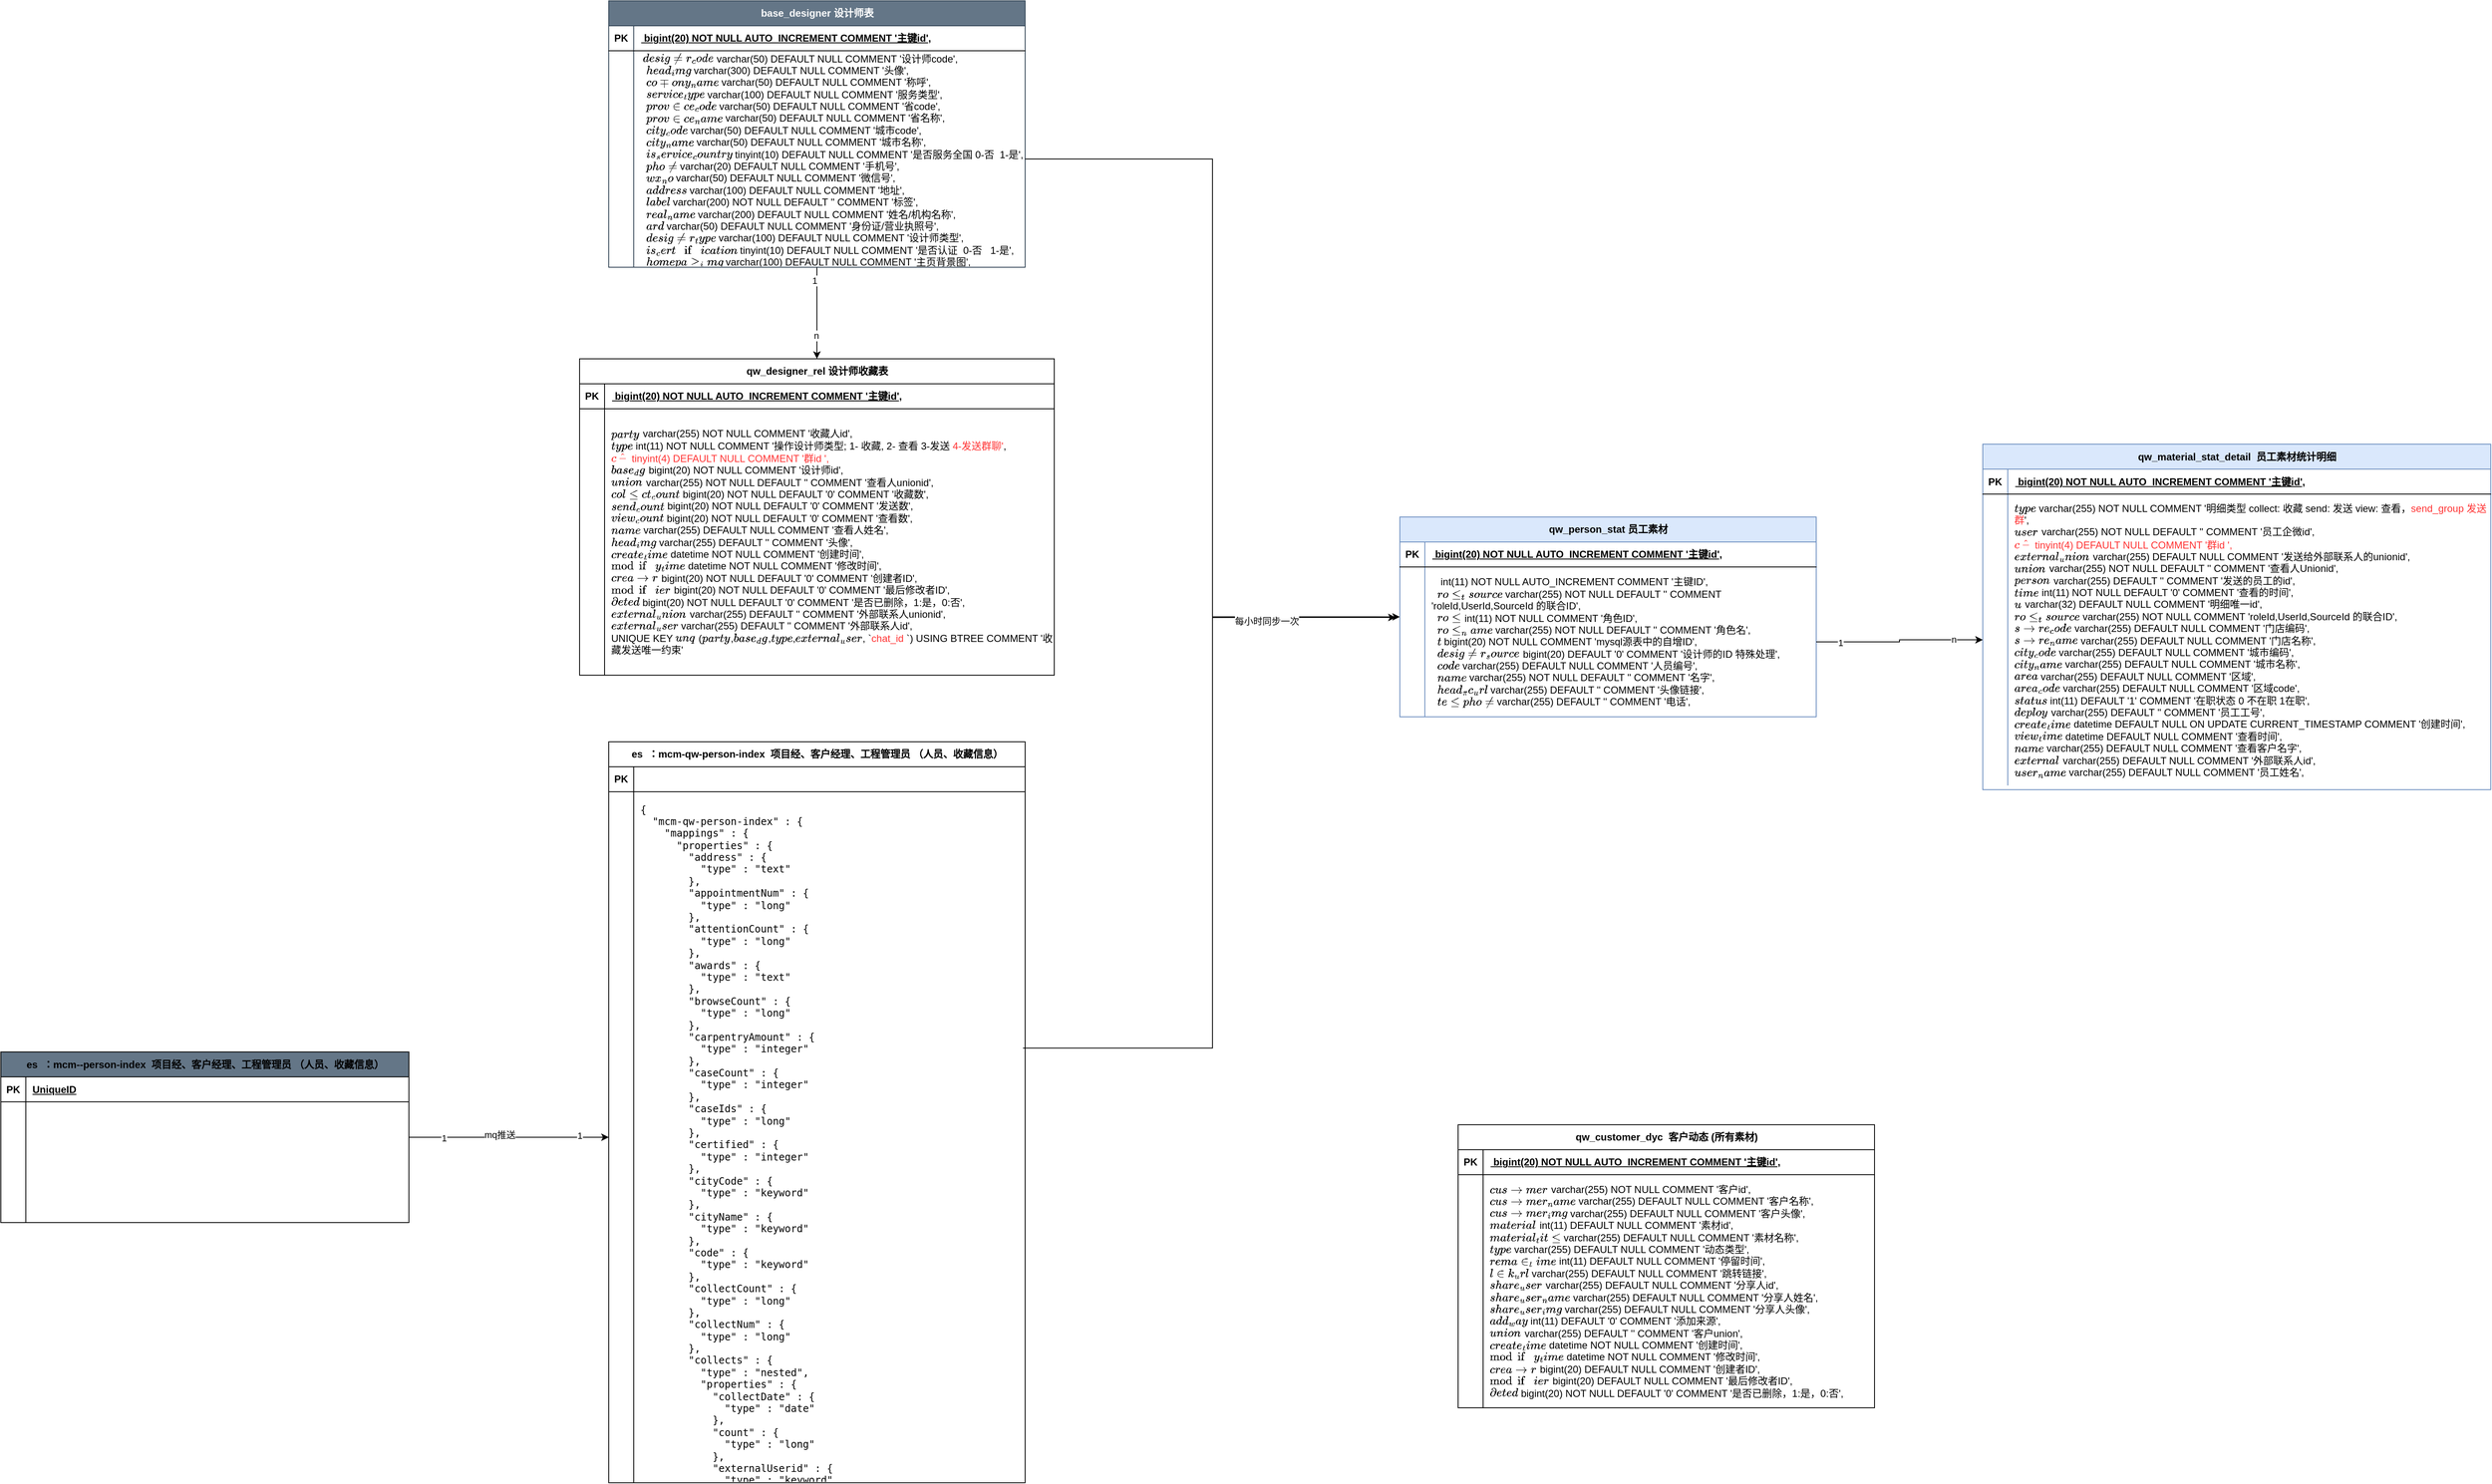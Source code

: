<mxfile version="21.3.8" type="github">
  <diagram name="第 1 页" id="00bY6ro-Z-SXsll8cf5S">
    <mxGraphModel dx="1622" dy="513" grid="1" gridSize="10" guides="1" tooltips="1" connect="1" arrows="1" fold="1" page="1" pageScale="1" pageWidth="827" pageHeight="1169" math="0" shadow="0">
      <root>
        <mxCell id="0" />
        <mxCell id="1" parent="0" />
        <mxCell id="3MD4K4GknrGGvt1gjS3q-2" value="&lt;div data-docx-has-block-data=&quot;false&quot; data-page-id=&quot;YV7udmCiwoafRJx1cq6cwrNUnJ6&quot;&gt;&lt;div class=&quot;old-record-id-MSQWdxxeSoJiPEx5yrUcLGlKnmu&quot; style=&quot;&quot;&gt;qw_designer_rel 设计师收藏表&lt;/div&gt;&lt;/div&gt;" style="shape=table;startSize=30;container=1;collapsible=1;childLayout=tableLayout;fixedRows=1;rowLines=0;fontStyle=1;align=center;resizeLast=1;html=1;" vertex="1" parent="1">
          <mxGeometry x="-15" y="430" width="570" height="380" as="geometry" />
        </mxCell>
        <mxCell id="3MD4K4GknrGGvt1gjS3q-3" value="" style="shape=tableRow;horizontal=0;startSize=0;swimlaneHead=0;swimlaneBody=0;fillColor=none;collapsible=0;dropTarget=0;points=[[0,0.5],[1,0.5]];portConstraint=eastwest;top=0;left=0;right=0;bottom=1;" vertex="1" parent="3MD4K4GknrGGvt1gjS3q-2">
          <mxGeometry y="30" width="570" height="30" as="geometry" />
        </mxCell>
        <mxCell id="3MD4K4GknrGGvt1gjS3q-4" value="PK" style="shape=partialRectangle;connectable=0;fillColor=none;top=0;left=0;bottom=0;right=0;fontStyle=1;overflow=hidden;whiteSpace=wrap;html=1;" vertex="1" parent="3MD4K4GknrGGvt1gjS3q-3">
          <mxGeometry width="30" height="30" as="geometry">
            <mxRectangle width="30" height="30" as="alternateBounds" />
          </mxGeometry>
        </mxCell>
        <mxCell id="3MD4K4GknrGGvt1gjS3q-5" value="`id` bigint(20) NOT NULL AUTO_INCREMENT COMMENT &#39;主键id&#39;," style="shape=partialRectangle;connectable=0;fillColor=none;top=0;left=0;bottom=0;right=0;align=left;spacingLeft=6;fontStyle=5;overflow=hidden;whiteSpace=wrap;html=1;" vertex="1" parent="3MD4K4GknrGGvt1gjS3q-3">
          <mxGeometry x="30" width="540" height="30" as="geometry">
            <mxRectangle width="540" height="30" as="alternateBounds" />
          </mxGeometry>
        </mxCell>
        <mxCell id="3MD4K4GknrGGvt1gjS3q-6" value="" style="shape=tableRow;horizontal=0;startSize=0;swimlaneHead=0;swimlaneBody=0;fillColor=none;collapsible=0;dropTarget=0;points=[[0,0.5],[1,0.5]];portConstraint=eastwest;top=0;left=0;right=0;bottom=0;" vertex="1" parent="3MD4K4GknrGGvt1gjS3q-2">
          <mxGeometry y="60" width="570" height="320" as="geometry" />
        </mxCell>
        <mxCell id="3MD4K4GknrGGvt1gjS3q-7" value="" style="shape=partialRectangle;connectable=0;fillColor=none;top=0;left=0;bottom=0;right=0;editable=1;overflow=hidden;whiteSpace=wrap;html=1;" vertex="1" parent="3MD4K4GknrGGvt1gjS3q-6">
          <mxGeometry width="30" height="320" as="geometry">
            <mxRectangle width="30" height="320" as="alternateBounds" />
          </mxGeometry>
        </mxCell>
        <mxCell id="3MD4K4GknrGGvt1gjS3q-8" value="&lt;div data-docx-has-block-data=&quot;false&quot; data-page-id=&quot;YV7udmCiwoafRJx1cq6cwrNUnJ6&quot;&gt;&lt;div class=&quot;old-record-id-MSQWdxxeSoJiPEx5yrUcLGlKnmu&quot; style=&quot;&quot;&gt;`party_id` varchar(255) NOT NULL COMMENT &#39;收藏人id&#39;,&lt;br&gt;  `type` int(11) NOT NULL COMMENT &#39;操作设计师类型; 1- 收藏, 2- 查看 3-发送 &lt;font color=&quot;#ff3333&quot;&gt;4-发送群聊&#39;&lt;/font&gt;,&lt;/div&gt;&lt;div class=&quot;old-record-id-MSQWdxxeSoJiPEx5yrUcLGlKnmu&quot; style=&quot;&quot;&gt;&lt;font color=&quot;#ff3333&quot;&gt;`chat_id` tinyint(4) DEFAULT NULL COMMENT &#39;群id &#39;,&lt;br&gt;&lt;/font&gt;  `base_dg_id` bigint(20) NOT NULL COMMENT &#39;设计师id&#39;,&lt;br&gt;  `union_id` varchar(255) NOT NULL DEFAULT &#39;&#39; COMMENT &#39;查看人unionid&#39;,&lt;br&gt;  `collect_count` bigint(20) NOT NULL DEFAULT &#39;0&#39; COMMENT &#39;收藏数&#39;,&lt;br&gt;  `send_count` bigint(20) NOT NULL DEFAULT &#39;0&#39; COMMENT &#39;发送数&#39;,&lt;br&gt;  `view_count` bigint(20) NOT NULL DEFAULT &#39;0&#39; COMMENT &#39;查看数&#39;,&lt;br&gt;  `name` varchar(255) DEFAULT NULL COMMENT &#39;查看人姓名&#39;,&lt;br&gt;  `head_img` varchar(255) DEFAULT &#39;&#39; COMMENT &#39;头像&#39;,&lt;br&gt;  `create_time` datetime NOT NULL COMMENT &#39;创建时间&#39;,&lt;br&gt;  `modify_time` datetime NOT NULL COMMENT &#39;修改时间&#39;,&lt;br&gt;  `creator_id` bigint(20) NOT NULL DEFAULT &#39;0&#39; COMMENT &#39;创建者ID&#39;,&lt;br&gt;  `modifier_id` bigint(20) NOT NULL DEFAULT &#39;0&#39; COMMENT &#39;最后修改者ID&#39;,&lt;br&gt;  `deleted` bigint(20) NOT NULL DEFAULT &#39;0&#39; COMMENT &#39;是否已删除，1:是，0:否&#39;,&lt;br&gt;  `external_union_id` varchar(255) DEFAULT &#39;&#39; COMMENT &#39;外部联系人unionid&#39;,&lt;br&gt;  `external_userid` varchar(255) DEFAULT &#39;&#39; COMMENT &#39;外部联系人id&#39;,&lt;/div&gt;&lt;div class=&quot;old-record-id-MSQWdxxeSoJiPEx5yrUcLGlKnmu&quot; style=&quot;&quot;&gt;UNIQUE KEY `unq_idx` (`party_id`,`base_dg_id`,`type`,`external_userid`, `&lt;font color=&quot;#ff3333&quot;&gt;chat_id&lt;/font&gt;&amp;nbsp;`&lt;span style=&quot;background-color: initial;&quot;&gt;) USING BTREE COMMENT &#39;收藏发送唯一约束&#39;&lt;/span&gt;&lt;/div&gt;&lt;/div&gt;" style="shape=partialRectangle;connectable=0;fillColor=none;top=0;left=0;bottom=0;right=0;align=left;spacingLeft=6;overflow=hidden;whiteSpace=wrap;html=1;" vertex="1" parent="3MD4K4GknrGGvt1gjS3q-6">
          <mxGeometry x="30" width="540" height="320" as="geometry">
            <mxRectangle width="540" height="320" as="alternateBounds" />
          </mxGeometry>
        </mxCell>
        <mxCell id="3MD4K4GknrGGvt1gjS3q-57" style="edgeStyle=orthogonalEdgeStyle;rounded=0;orthogonalLoop=1;jettySize=auto;html=1;" edge="1" parent="1" source="3MD4K4GknrGGvt1gjS3q-15" target="3MD4K4GknrGGvt1gjS3q-2">
          <mxGeometry relative="1" as="geometry" />
        </mxCell>
        <mxCell id="3MD4K4GknrGGvt1gjS3q-58" value="1" style="edgeLabel;html=1;align=center;verticalAlign=middle;resizable=0;points=[];" vertex="1" connectable="0" parent="3MD4K4GknrGGvt1gjS3q-57">
          <mxGeometry x="-0.713" y="-3" relative="1" as="geometry">
            <mxPoint as="offset" />
          </mxGeometry>
        </mxCell>
        <mxCell id="3MD4K4GknrGGvt1gjS3q-59" value="n" style="edgeLabel;html=1;align=center;verticalAlign=middle;resizable=0;points=[];" vertex="1" connectable="0" parent="3MD4K4GknrGGvt1gjS3q-57">
          <mxGeometry x="0.482" y="-1" relative="1" as="geometry">
            <mxPoint as="offset" />
          </mxGeometry>
        </mxCell>
        <mxCell id="3MD4K4GknrGGvt1gjS3q-15" value="&lt;div data-docx-has-block-data=&quot;false&quot; data-page-id=&quot;YV7udmCiwoafRJx1cq6cwrNUnJ6&quot;&gt;&lt;div class=&quot;old-record-id-MSQWdxxeSoJiPEx5yrUcLGlKnmu&quot; style=&quot;&quot;&gt;base_designer 设计师表&lt;/div&gt;&lt;/div&gt;" style="shape=table;startSize=30;container=1;collapsible=1;childLayout=tableLayout;fixedRows=1;rowLines=0;fontStyle=1;align=center;resizeLast=1;html=1;fillColor=#647687;fontColor=#ffffff;strokeColor=#314354;" vertex="1" parent="1">
          <mxGeometry x="20" width="500" height="320" as="geometry" />
        </mxCell>
        <mxCell id="3MD4K4GknrGGvt1gjS3q-16" value="" style="shape=tableRow;horizontal=0;startSize=0;swimlaneHead=0;swimlaneBody=0;fillColor=none;collapsible=0;dropTarget=0;points=[[0,0.5],[1,0.5]];portConstraint=eastwest;top=0;left=0;right=0;bottom=1;" vertex="1" parent="3MD4K4GknrGGvt1gjS3q-15">
          <mxGeometry y="30" width="500" height="30" as="geometry" />
        </mxCell>
        <mxCell id="3MD4K4GknrGGvt1gjS3q-17" value="PK" style="shape=partialRectangle;connectable=0;fillColor=none;top=0;left=0;bottom=0;right=0;fontStyle=1;overflow=hidden;whiteSpace=wrap;html=1;" vertex="1" parent="3MD4K4GknrGGvt1gjS3q-16">
          <mxGeometry width="30" height="30" as="geometry">
            <mxRectangle width="30" height="30" as="alternateBounds" />
          </mxGeometry>
        </mxCell>
        <mxCell id="3MD4K4GknrGGvt1gjS3q-18" value="`id` bigint(20) NOT NULL AUTO_INCREMENT COMMENT &#39;主键id&#39;," style="shape=partialRectangle;connectable=0;fillColor=none;top=0;left=0;bottom=0;right=0;align=left;spacingLeft=6;fontStyle=5;overflow=hidden;whiteSpace=wrap;html=1;" vertex="1" parent="3MD4K4GknrGGvt1gjS3q-16">
          <mxGeometry x="30" width="470" height="30" as="geometry">
            <mxRectangle width="470" height="30" as="alternateBounds" />
          </mxGeometry>
        </mxCell>
        <mxCell id="3MD4K4GknrGGvt1gjS3q-19" value="" style="shape=tableRow;horizontal=0;startSize=0;swimlaneHead=0;swimlaneBody=0;fillColor=none;collapsible=0;dropTarget=0;points=[[0,0.5],[1,0.5]];portConstraint=eastwest;top=0;left=0;right=0;bottom=0;" vertex="1" parent="3MD4K4GknrGGvt1gjS3q-15">
          <mxGeometry y="60" width="500" height="260" as="geometry" />
        </mxCell>
        <mxCell id="3MD4K4GknrGGvt1gjS3q-20" value="" style="shape=partialRectangle;connectable=0;fillColor=none;top=0;left=0;bottom=0;right=0;editable=1;overflow=hidden;whiteSpace=wrap;html=1;" vertex="1" parent="3MD4K4GknrGGvt1gjS3q-19">
          <mxGeometry width="30" height="260" as="geometry">
            <mxRectangle width="30" height="260" as="alternateBounds" />
          </mxGeometry>
        </mxCell>
        <mxCell id="3MD4K4GknrGGvt1gjS3q-21" value="&lt;div data-docx-has-block-data=&quot;false&quot; data-page-id=&quot;YV7udmCiwoafRJx1cq6cwrNUnJ6&quot;&gt;&lt;div class=&quot;old-record-id-MSQWdxxeSoJiPEx5yrUcLGlKnmu&quot; style=&quot;&quot;&gt;&lt;div class=&quot;old-record-id-MSQWdxxeSoJiPEx5yrUcLGlKnmu&quot;&gt;&amp;nbsp;`designer_code` varchar(50) DEFAULT NULL COMMENT &#39;设计师code&#39;,&lt;/div&gt;&lt;div class=&quot;old-record-id-MSQWdxxeSoJiPEx5yrUcLGlKnmu&quot;&gt;&amp;nbsp; `head_img` varchar(300) DEFAULT NULL COMMENT &#39;头像&#39;,&lt;/div&gt;&lt;div class=&quot;old-record-id-MSQWdxxeSoJiPEx5yrUcLGlKnmu&quot;&gt;&amp;nbsp; `compony_name` varchar(50) DEFAULT NULL COMMENT &#39;称呼&#39;,&lt;/div&gt;&lt;div class=&quot;old-record-id-MSQWdxxeSoJiPEx5yrUcLGlKnmu&quot;&gt;&amp;nbsp; `service_type` varchar(100) DEFAULT NULL COMMENT &#39;服务类型&#39;,&lt;/div&gt;&lt;div class=&quot;old-record-id-MSQWdxxeSoJiPEx5yrUcLGlKnmu&quot;&gt;&amp;nbsp; `province_code` varchar(50) DEFAULT NULL COMMENT &#39;省code&#39;,&lt;/div&gt;&lt;div class=&quot;old-record-id-MSQWdxxeSoJiPEx5yrUcLGlKnmu&quot;&gt;&amp;nbsp; `province_name` varchar(50) DEFAULT NULL COMMENT &#39;省名称&#39;,&lt;/div&gt;&lt;div class=&quot;old-record-id-MSQWdxxeSoJiPEx5yrUcLGlKnmu&quot;&gt;&amp;nbsp; `city_code` varchar(50) DEFAULT NULL COMMENT &#39;城市code&#39;,&lt;/div&gt;&lt;div class=&quot;old-record-id-MSQWdxxeSoJiPEx5yrUcLGlKnmu&quot;&gt;&amp;nbsp; `city_name` varchar(50) DEFAULT NULL COMMENT &#39;城市名称&#39;,&lt;/div&gt;&lt;div class=&quot;old-record-id-MSQWdxxeSoJiPEx5yrUcLGlKnmu&quot;&gt;&amp;nbsp; `is_service_country` tinyint(10) DEFAULT NULL COMMENT &#39;是否服务全国 0-否&amp;nbsp; 1-是&#39;,&lt;/div&gt;&lt;div class=&quot;old-record-id-MSQWdxxeSoJiPEx5yrUcLGlKnmu&quot;&gt;&amp;nbsp; `phone` varchar(20) DEFAULT NULL COMMENT &#39;手机号&#39;,&lt;/div&gt;&lt;div class=&quot;old-record-id-MSQWdxxeSoJiPEx5yrUcLGlKnmu&quot;&gt;&amp;nbsp; `wx_no` varchar(50) DEFAULT NULL COMMENT &#39;微信号&#39;,&lt;/div&gt;&lt;div class=&quot;old-record-id-MSQWdxxeSoJiPEx5yrUcLGlKnmu&quot;&gt;&amp;nbsp; `address` varchar(100) DEFAULT NULL COMMENT &#39;地址&#39;,&lt;/div&gt;&lt;div class=&quot;old-record-id-MSQWdxxeSoJiPEx5yrUcLGlKnmu&quot;&gt;&amp;nbsp; `label` varchar(200) NOT NULL DEFAULT &#39;&#39; COMMENT &#39;标签&#39;,&lt;/div&gt;&lt;div class=&quot;old-record-id-MSQWdxxeSoJiPEx5yrUcLGlKnmu&quot;&gt;&amp;nbsp; `real_name` varchar(200) DEFAULT NULL COMMENT &#39;姓名/机构名称&#39;,&lt;/div&gt;&lt;div class=&quot;old-record-id-MSQWdxxeSoJiPEx5yrUcLGlKnmu&quot;&gt;&amp;nbsp; `idcard` varchar(50) DEFAULT NULL COMMENT &#39;身份证/营业执照号&#39;,&lt;/div&gt;&lt;div class=&quot;old-record-id-MSQWdxxeSoJiPEx5yrUcLGlKnmu&quot;&gt;&amp;nbsp; `designer_type` varchar(100) DEFAULT NULL COMMENT &#39;设计师类型&#39;,&lt;/div&gt;&lt;div class=&quot;old-record-id-MSQWdxxeSoJiPEx5yrUcLGlKnmu&quot;&gt;&amp;nbsp; `is_certification` tinyint(10) DEFAULT NULL COMMENT &#39;是否认证&amp;nbsp; 0-否&amp;nbsp; &amp;nbsp;1-是&#39;,&lt;/div&gt;&lt;div class=&quot;old-record-id-MSQWdxxeSoJiPEx5yrUcLGlKnmu&quot;&gt;&amp;nbsp; `homepage_img` varchar(100) DEFAULT NULL COMMENT &#39;主页背景图&#39;,&lt;/div&gt;&lt;div class=&quot;old-record-id-MSQWdxxeSoJiPEx5yrUcLGlKnmu&quot;&gt;&amp;nbsp; `video_url` varchar(500) DEFAULT NULL COMMENT &#39;视频介绍&#39;,&lt;/div&gt;&lt;div class=&quot;old-record-id-MSQWdxxeSoJiPEx5yrUcLGlKnmu&quot;&gt;&amp;nbsp; `awards` text CHARACTER SET utf32 COMMENT &#39;获奖荣誉&#39;,&lt;/div&gt;&lt;div class=&quot;old-record-id-MSQWdxxeSoJiPEx5yrUcLGlKnmu&quot;&gt;&amp;nbsp; `service_introduce` text COMMENT &#39;服务介绍&#39;,&lt;/div&gt;&lt;div class=&quot;old-record-id-MSQWdxxeSoJiPEx5yrUcLGlKnmu&quot;&gt;&amp;nbsp; `id_type` tinyint(1) NOT NULL DEFAULT &#39;1&#39; COMMENT &#39;身份类型 1设计师 2设计机构&#39;,&lt;/div&gt;&lt;div class=&quot;old-record-id-MSQWdxxeSoJiPEx5yrUcLGlKnmu&quot;&gt;&amp;nbsp; `visit_count` int(20) NOT NULL DEFAULT &#39;0&#39; COMMENT &#39;访客数&#39;,&lt;/div&gt;&lt;div class=&quot;old-record-id-MSQWdxxeSoJiPEx5yrUcLGlKnmu&quot;&gt;&amp;nbsp; `share_count` int(20) NOT NULL DEFAULT &#39;0&#39; COMMENT &#39;分享数&#39;,&lt;/div&gt;&lt;div class=&quot;old-record-id-MSQWdxxeSoJiPEx5yrUcLGlKnmu&quot;&gt;&amp;nbsp; `stylist_store` varchar(255) DEFAULT NULL COMMENT &#39;门店&#39;,&lt;/div&gt;&lt;div class=&quot;old-record-id-MSQWdxxeSoJiPEx5yrUcLGlKnmu&quot;&gt;&amp;nbsp; `shop_no` varchar(100) DEFAULT NULL COMMENT &#39;门店code&#39;,&lt;/div&gt;&lt;div class=&quot;old-record-id-MSQWdxxeSoJiPEx5yrUcLGlKnmu&quot;&gt;&amp;nbsp; `design_philosophy` varchar(500) DEFAULT NULL COMMENT &#39;设计理念&#39;,&lt;/div&gt;&lt;div class=&quot;old-record-id-MSQWdxxeSoJiPEx5yrUcLGlKnmu&quot;&gt;&amp;nbsp; `design_characteristic` varchar(1000) DEFAULT NULL COMMENT &#39;设计特色&#39;,&lt;/div&gt;&lt;div class=&quot;old-record-id-MSQWdxxeSoJiPEx5yrUcLGlKnmu&quot;&gt;&amp;nbsp; `create_time` datetime NOT NULL COMMENT &#39;创建时间&#39;,&lt;/div&gt;&lt;div class=&quot;old-record-id-MSQWdxxeSoJiPEx5yrUcLGlKnmu&quot;&gt;&amp;nbsp; `modify_time` datetime NOT NULL COMMENT &#39;修改时间&#39;,&lt;/div&gt;&lt;div class=&quot;old-record-id-MSQWdxxeSoJiPEx5yrUcLGlKnmu&quot;&gt;&amp;nbsp; `creator_id` bigint(20) NOT NULL COMMENT &#39;创建者ID&#39;,&lt;/div&gt;&lt;div class=&quot;old-record-id-MSQWdxxeSoJiPEx5yrUcLGlKnmu&quot;&gt;&amp;nbsp; `modifier_id` bigint(20) DEFAULT NULL COMMENT &#39;最后修改者ID&#39;,&lt;/div&gt;&lt;div class=&quot;old-record-id-MSQWdxxeSoJiPEx5yrUcLGlKnmu&quot;&gt;&amp;nbsp; `sort` int(10) DEFAULT NULL COMMENT &#39;权重&#39;,&lt;/div&gt;&lt;div class=&quot;old-record-id-MSQWdxxeSoJiPEx5yrUcLGlKnmu&quot;&gt;&amp;nbsp; `deleted` bigint(20) NOT NULL DEFAULT &#39;0&#39; COMMENT &#39;是否已删除，1:是，0:否&#39;,&lt;/div&gt;&lt;div class=&quot;old-record-id-MSQWdxxeSoJiPEx5yrUcLGlKnmu&quot;&gt;&amp;nbsp; `source_channel_desc` varchar(255) DEFAULT NULL COMMENT &#39;来源渠道&#39;,&lt;/div&gt;&lt;div class=&quot;old-record-id-MSQWdxxeSoJiPEx5yrUcLGlKnmu&quot;&gt;&amp;nbsp; `source_id` bigint(20) DEFAULT NULL COMMENT &#39;来源id&#39;,&lt;/div&gt;&lt;div class=&quot;old-record-id-MSQWdxxeSoJiPEx5yrUcLGlKnmu&quot;&gt;&amp;nbsp; `source_channel` int(5) DEFAULT NULL COMMENT &#39;来源code&#39;,&lt;/div&gt;&lt;div class=&quot;old-record-id-MSQWdxxeSoJiPEx5yrUcLGlKnmu&quot;&gt;&amp;nbsp; `work_time` int(10) DEFAULT NULL COMMENT &#39;工作年限&#39;,&lt;/div&gt;&lt;div class=&quot;old-record-id-MSQWdxxeSoJiPEx5yrUcLGlKnmu&quot;&gt;&amp;nbsp; `min_design_fee` decimal(10,2) DEFAULT NULL COMMENT &#39;最低设计费用&#39;,&lt;/div&gt;&lt;div class=&quot;old-record-id-MSQWdxxeSoJiPEx5yrUcLGlKnmu&quot;&gt;&amp;nbsp; `max_design_fee` decimal(10,2) DEFAULT NULL COMMENT &#39;最高设计费用&#39;,&lt;/div&gt;&lt;div class=&quot;old-record-id-MSQWdxxeSoJiPEx5yrUcLGlKnmu&quot;&gt;&amp;nbsp; `score` decimal(10,1) DEFAULT &#39;5.0&#39; COMMENT &#39;设计师评分&#39;,&lt;/div&gt;&lt;div class=&quot;old-record-id-MSQWdxxeSoJiPEx5yrUcLGlKnmu&quot;&gt;&amp;nbsp; `appoint_count` int(20) DEFAULT NULL COMMENT &#39;预约数量&#39;,&lt;/div&gt;&lt;div class=&quot;old-record-id-MSQWdxxeSoJiPEx5yrUcLGlKnmu&quot;&gt;&amp;nbsp; `result_avg_score` decimal(10,1) DEFAULT &#39;5.0&#39; COMMENT &#39;设计效果平均分&#39;,&lt;/div&gt;&lt;div class=&quot;old-record-id-MSQWdxxeSoJiPEx5yrUcLGlKnmu&quot;&gt;&amp;nbsp; `service_avg_score` decimal(10,1) DEFAULT &#39;5.0&#39; COMMENT &#39;设计服务平均分&#39;,&lt;/div&gt;&lt;div class=&quot;old-record-id-MSQWdxxeSoJiPEx5yrUcLGlKnmu&quot;&gt;&amp;nbsp; `user_id` bigint(20) DEFAULT NULL COMMENT &#39;用户id&#39;,&lt;/div&gt;&lt;div class=&quot;old-record-id-MSQWdxxeSoJiPEx5yrUcLGlKnmu&quot;&gt;&amp;nbsp; `video_id` varchar(50) DEFAULT NULL COMMENT &#39;视频简介id&#39;,&lt;/div&gt;&lt;div class=&quot;old-record-id-MSQWdxxeSoJiPEx5yrUcLGlKnmu&quot;&gt;&amp;nbsp; `video_img_url` varchar(300) DEFAULT NULL COMMENT &#39;视频简介封面&#39;,&lt;/div&gt;&lt;div class=&quot;old-record-id-MSQWdxxeSoJiPEx5yrUcLGlKnmu&quot;&gt;&amp;nbsp; `send` int(11) DEFAULT &#39;0&#39; COMMENT &#39;发送次数&#39;,&lt;/div&gt;&lt;div class=&quot;old-record-id-MSQWdxxeSoJiPEx5yrUcLGlKnmu&quot;&gt;&amp;nbsp; `view` int(11) DEFAULT &#39;0&#39; COMMENT &#39;查看&#39;,&lt;/div&gt;&lt;/div&gt;&lt;/div&gt;" style="shape=partialRectangle;connectable=0;fillColor=none;top=0;left=0;bottom=0;right=0;align=left;spacingLeft=6;overflow=hidden;whiteSpace=wrap;html=1;" vertex="1" parent="3MD4K4GknrGGvt1gjS3q-19">
          <mxGeometry x="30" width="470" height="260" as="geometry">
            <mxRectangle width="470" height="260" as="alternateBounds" />
          </mxGeometry>
        </mxCell>
        <mxCell id="3MD4K4GknrGGvt1gjS3q-22" value="&lt;div data-docx-has-block-data=&quot;false&quot; data-page-id=&quot;YV7udmCiwoafRJx1cq6cwrNUnJ6&quot;&gt;&lt;div data-docx-has-block-data=&quot;false&quot; data-page-id=&quot;YV7udmCiwoafRJx1cq6cwrNUnJ6&quot;&gt;&lt;div class=&quot;old-record-id-LiqpdLIu6ouhTbxxj3scoVU6nee&quot; style=&quot;&quot;&gt;qw_customer_dyc&amp;nbsp;&lt;span style=&quot;background-color: initial;&quot;&gt;&amp;nbsp;客户动态 (所有素材)&lt;/span&gt;&lt;/div&gt;&lt;/div&gt;&lt;/div&gt;" style="shape=table;startSize=30;container=1;collapsible=1;childLayout=tableLayout;fixedRows=1;rowLines=0;fontStyle=1;align=center;resizeLast=1;html=1;" vertex="1" parent="1">
          <mxGeometry x="1040" y="1350" width="500" height="340" as="geometry" />
        </mxCell>
        <mxCell id="3MD4K4GknrGGvt1gjS3q-23" value="" style="shape=tableRow;horizontal=0;startSize=0;swimlaneHead=0;swimlaneBody=0;fillColor=none;collapsible=0;dropTarget=0;points=[[0,0.5],[1,0.5]];portConstraint=eastwest;top=0;left=0;right=0;bottom=1;" vertex="1" parent="3MD4K4GknrGGvt1gjS3q-22">
          <mxGeometry y="30" width="500" height="30" as="geometry" />
        </mxCell>
        <mxCell id="3MD4K4GknrGGvt1gjS3q-24" value="PK" style="shape=partialRectangle;connectable=0;fillColor=none;top=0;left=0;bottom=0;right=0;fontStyle=1;overflow=hidden;whiteSpace=wrap;html=1;" vertex="1" parent="3MD4K4GknrGGvt1gjS3q-23">
          <mxGeometry width="30" height="30" as="geometry">
            <mxRectangle width="30" height="30" as="alternateBounds" />
          </mxGeometry>
        </mxCell>
        <mxCell id="3MD4K4GknrGGvt1gjS3q-25" value="`id` bigint(20) NOT NULL AUTO_INCREMENT COMMENT &#39;主键id&#39;," style="shape=partialRectangle;connectable=0;fillColor=none;top=0;left=0;bottom=0;right=0;align=left;spacingLeft=6;fontStyle=5;overflow=hidden;whiteSpace=wrap;html=1;" vertex="1" parent="3MD4K4GknrGGvt1gjS3q-23">
          <mxGeometry x="30" width="470" height="30" as="geometry">
            <mxRectangle width="470" height="30" as="alternateBounds" />
          </mxGeometry>
        </mxCell>
        <mxCell id="3MD4K4GknrGGvt1gjS3q-26" value="" style="shape=tableRow;horizontal=0;startSize=0;swimlaneHead=0;swimlaneBody=0;fillColor=none;collapsible=0;dropTarget=0;points=[[0,0.5],[1,0.5]];portConstraint=eastwest;top=0;left=0;right=0;bottom=0;" vertex="1" parent="3MD4K4GknrGGvt1gjS3q-22">
          <mxGeometry y="60" width="500" height="280" as="geometry" />
        </mxCell>
        <mxCell id="3MD4K4GknrGGvt1gjS3q-27" value="" style="shape=partialRectangle;connectable=0;fillColor=none;top=0;left=0;bottom=0;right=0;editable=1;overflow=hidden;whiteSpace=wrap;html=1;" vertex="1" parent="3MD4K4GknrGGvt1gjS3q-26">
          <mxGeometry width="30" height="280" as="geometry">
            <mxRectangle width="30" height="280" as="alternateBounds" />
          </mxGeometry>
        </mxCell>
        <mxCell id="3MD4K4GknrGGvt1gjS3q-28" value="&lt;div data-docx-has-block-data=&quot;false&quot; data-page-id=&quot;YV7udmCiwoafRJx1cq6cwrNUnJ6&quot;&gt;&lt;div class=&quot;old-record-id-MSQWdxxeSoJiPEx5yrUcLGlKnmu&quot; style=&quot;&quot;&gt;&lt;div data-docx-has-block-data=&quot;false&quot; data-page-id=&quot;YV7udmCiwoafRJx1cq6cwrNUnJ6&quot;&gt;&lt;div class=&quot;old-record-id-LiqpdLIu6ouhTbxxj3scoVU6nee&quot; style=&quot;&quot;&gt;`customer_id` varchar(255) NOT NULL COMMENT &#39;客户id&#39;,&lt;br&gt;  `customer_name` varchar(255) DEFAULT NULL COMMENT &#39;客户名称&#39;,&lt;br&gt;  `customer_img` varchar(255) DEFAULT NULL COMMENT &#39;客户头像&#39;,&lt;br&gt;  `material_id` int(11) DEFAULT NULL COMMENT &#39;素材id&#39;,&lt;br&gt;  `material_title` varchar(255) DEFAULT NULL COMMENT &#39;素材名称&#39;,&lt;br&gt;  `type` varchar(255) DEFAULT NULL COMMENT &#39;动态类型&#39;,&lt;br&gt;  `remain_time` int(11) DEFAULT NULL COMMENT &#39;停留时间&#39;,&lt;br&gt;  `link_url` varchar(255) DEFAULT NULL COMMENT &#39;跳转链接&#39;,&lt;br&gt;  `share_user_id` varchar(255) DEFAULT NULL COMMENT &#39;分享人id&#39;,&lt;br&gt;  `share_user_name` varchar(255) DEFAULT NULL COMMENT &#39;分享人姓名&#39;,&lt;br&gt;  `share_user_img` varchar(255) DEFAULT NULL COMMENT &#39;分享人头像&#39;,&lt;br&gt;  `add_way` int(11) DEFAULT &#39;0&#39; COMMENT &#39;添加来源&#39;,&lt;br&gt;  `union_id` varchar(255) DEFAULT &#39;&#39; COMMENT &#39;客户union&#39;,&lt;br&gt;  `create_time` datetime NOT NULL COMMENT &#39;创建时间&#39;,&lt;br&gt;  `modify_time` datetime NOT NULL COMMENT &#39;修改时间&#39;,&lt;br&gt;  `creator_id` bigint(20) DEFAULT NULL COMMENT &#39;创建者ID&#39;,&lt;br&gt;  `modifier_id` bigint(20) DEFAULT NULL COMMENT &#39;最后修改者ID&#39;,&lt;br&gt;  `deleted` bigint(20) NOT NULL DEFAULT &#39;0&#39; COMMENT &#39;是否已删除，1:是，0:否&#39;,&lt;/div&gt;&lt;/div&gt;&lt;/div&gt;&lt;/div&gt;" style="shape=partialRectangle;connectable=0;fillColor=none;top=0;left=0;bottom=0;right=0;align=left;spacingLeft=6;overflow=hidden;whiteSpace=wrap;html=1;" vertex="1" parent="3MD4K4GknrGGvt1gjS3q-26">
          <mxGeometry x="30" width="470" height="280" as="geometry">
            <mxRectangle width="470" height="280" as="alternateBounds" />
          </mxGeometry>
        </mxCell>
        <mxCell id="3MD4K4GknrGGvt1gjS3q-29" value="&lt;div data-docx-has-block-data=&quot;false&quot; data-page-id=&quot;YV7udmCiwoafRJx1cq6cwrNUnJ6&quot;&gt;&lt;div data-docx-has-block-data=&quot;false&quot; data-page-id=&quot;YV7udmCiwoafRJx1cq6cwrNUnJ6&quot;&gt;&lt;div data-docx-has-block-data=&quot;false&quot; data-page-id=&quot;YV7udmCiwoafRJx1cq6cwrNUnJ6&quot;&gt;&lt;div class=&quot;old-record-id-Sclyd4LcjoaF3RxAzGucijk8nth&quot; style=&quot;&quot;&gt;qw_person_stat&lt;span style=&quot;background-color: initial;&quot;&gt;&amp;nbsp;员工素材&lt;/span&gt;&lt;/div&gt;&lt;/div&gt;&lt;/div&gt;&lt;/div&gt;" style="shape=table;startSize=30;container=1;collapsible=1;childLayout=tableLayout;fixedRows=1;rowLines=0;fontStyle=1;align=center;resizeLast=1;html=1;fillColor=#dae8fc;strokeColor=#6c8ebf;" vertex="1" parent="1">
          <mxGeometry x="970" y="620" width="500" height="240" as="geometry" />
        </mxCell>
        <mxCell id="3MD4K4GknrGGvt1gjS3q-30" value="" style="shape=tableRow;horizontal=0;startSize=0;swimlaneHead=0;swimlaneBody=0;fillColor=none;collapsible=0;dropTarget=0;points=[[0,0.5],[1,0.5]];portConstraint=eastwest;top=0;left=0;right=0;bottom=1;" vertex="1" parent="3MD4K4GknrGGvt1gjS3q-29">
          <mxGeometry y="30" width="500" height="30" as="geometry" />
        </mxCell>
        <mxCell id="3MD4K4GknrGGvt1gjS3q-31" value="PK" style="shape=partialRectangle;connectable=0;fillColor=none;top=0;left=0;bottom=0;right=0;fontStyle=1;overflow=hidden;whiteSpace=wrap;html=1;" vertex="1" parent="3MD4K4GknrGGvt1gjS3q-30">
          <mxGeometry width="30" height="30" as="geometry">
            <mxRectangle width="30" height="30" as="alternateBounds" />
          </mxGeometry>
        </mxCell>
        <mxCell id="3MD4K4GknrGGvt1gjS3q-32" value="`id` bigint(20) NOT NULL AUTO_INCREMENT COMMENT &#39;主键id&#39;," style="shape=partialRectangle;connectable=0;fillColor=none;top=0;left=0;bottom=0;right=0;align=left;spacingLeft=6;fontStyle=5;overflow=hidden;whiteSpace=wrap;html=1;" vertex="1" parent="3MD4K4GknrGGvt1gjS3q-30">
          <mxGeometry x="30" width="470" height="30" as="geometry">
            <mxRectangle width="470" height="30" as="alternateBounds" />
          </mxGeometry>
        </mxCell>
        <mxCell id="3MD4K4GknrGGvt1gjS3q-33" value="" style="shape=tableRow;horizontal=0;startSize=0;swimlaneHead=0;swimlaneBody=0;fillColor=none;collapsible=0;dropTarget=0;points=[[0,0.5],[1,0.5]];portConstraint=eastwest;top=0;left=0;right=0;bottom=0;" vertex="1" parent="3MD4K4GknrGGvt1gjS3q-29">
          <mxGeometry y="60" width="500" height="180" as="geometry" />
        </mxCell>
        <mxCell id="3MD4K4GknrGGvt1gjS3q-34" value="" style="shape=partialRectangle;connectable=0;fillColor=none;top=0;left=0;bottom=0;right=0;editable=1;overflow=hidden;whiteSpace=wrap;html=1;" vertex="1" parent="3MD4K4GknrGGvt1gjS3q-33">
          <mxGeometry width="30" height="180" as="geometry">
            <mxRectangle width="30" height="180" as="alternateBounds" />
          </mxGeometry>
        </mxCell>
        <mxCell id="3MD4K4GknrGGvt1gjS3q-35" value="&lt;div data-docx-has-block-data=&quot;false&quot; data-page-id=&quot;YV7udmCiwoafRJx1cq6cwrNUnJ6&quot;&gt;&lt;div class=&quot;old-record-id-MSQWdxxeSoJiPEx5yrUcLGlKnmu&quot; style=&quot;&quot;&gt;&lt;div data-docx-has-block-data=&quot;false&quot; data-page-id=&quot;YV7udmCiwoafRJx1cq6cwrNUnJ6&quot;&gt;&lt;div class=&quot;old-record-id-LiqpdLIu6ouhTbxxj3scoVU6nee&quot; style=&quot;&quot;&gt;&lt;div class=&quot;old-record-id-LiqpdLIu6ouhTbxxj3scoVU6nee&quot;&gt;&amp;nbsp; `id` int(11) NOT NULL AUTO_INCREMENT COMMENT &#39;主键ID&#39;,&lt;/div&gt;&lt;div class=&quot;old-record-id-LiqpdLIu6ouhTbxxj3scoVU6nee&quot;&gt;&amp;nbsp; `role_tid_source` varchar(255) NOT NULL DEFAULT &#39;&#39; COMMENT &#39;roleId,UserId,SourceId 的联合ID&#39;,&lt;/div&gt;&lt;div class=&quot;old-record-id-LiqpdLIu6ouhTbxxj3scoVU6nee&quot;&gt;&amp;nbsp; `role_id` int(11) NOT NULL COMMENT &#39;角色ID&#39;,&lt;/div&gt;&lt;div class=&quot;old-record-id-LiqpdLIu6ouhTbxxj3scoVU6nee&quot;&gt;&amp;nbsp; `role_name` varchar(255) NOT NULL DEFAULT &#39;&#39; COMMENT &#39;角色名&#39;,&lt;/div&gt;&lt;div class=&quot;old-record-id-LiqpdLIu6ouhTbxxj3scoVU6nee&quot;&gt;&amp;nbsp; `tid` bigint(20) NOT NULL COMMENT &#39;mysql源表中的自增ID&#39;,&lt;/div&gt;&lt;div class=&quot;old-record-id-LiqpdLIu6ouhTbxxj3scoVU6nee&quot;&gt;&amp;nbsp; `designer_source_id` bigint(20) DEFAULT &#39;0&#39; COMMENT &#39;设计师的ID 特殊处理&#39;,&lt;/div&gt;&lt;div class=&quot;old-record-id-LiqpdLIu6ouhTbxxj3scoVU6nee&quot;&gt;&amp;nbsp; `code` varchar(255) DEFAULT NULL COMMENT &#39;人员编号&#39;,&lt;/div&gt;&lt;div class=&quot;old-record-id-LiqpdLIu6ouhTbxxj3scoVU6nee&quot;&gt;&amp;nbsp; `name` varchar(255) NOT NULL DEFAULT &#39;&#39; COMMENT &#39;名字&#39;,&lt;/div&gt;&lt;div class=&quot;old-record-id-LiqpdLIu6ouhTbxxj3scoVU6nee&quot;&gt;&amp;nbsp; `head_pic_url` varchar(255) DEFAULT &#39;&#39; COMMENT &#39;头像链接&#39;,&lt;/div&gt;&lt;div class=&quot;old-record-id-LiqpdLIu6ouhTbxxj3scoVU6nee&quot;&gt;&amp;nbsp; `telephone` varchar(255) DEFAULT &#39;&#39; COMMENT &#39;电话&#39;,&lt;/div&gt;&lt;/div&gt;&lt;/div&gt;&lt;/div&gt;&lt;/div&gt;" style="shape=partialRectangle;connectable=0;fillColor=none;top=0;left=0;bottom=0;right=0;align=left;spacingLeft=6;overflow=hidden;whiteSpace=wrap;html=1;" vertex="1" parent="3MD4K4GknrGGvt1gjS3q-33">
          <mxGeometry x="30" width="470" height="180" as="geometry">
            <mxRectangle width="470" height="180" as="alternateBounds" />
          </mxGeometry>
        </mxCell>
        <mxCell id="3MD4K4GknrGGvt1gjS3q-36" value="&lt;div data-docx-has-block-data=&quot;false&quot; data-page-id=&quot;YV7udmCiwoafRJx1cq6cwrNUnJ6&quot;&gt;&lt;div data-docx-has-block-data=&quot;false&quot; data-page-id=&quot;YV7udmCiwoafRJx1cq6cwrNUnJ6&quot;&gt;&lt;div data-docx-has-block-data=&quot;false&quot; data-page-id=&quot;YV7udmCiwoafRJx1cq6cwrNUnJ6&quot;&gt;&lt;div data-docx-has-block-data=&quot;false&quot; data-page-id=&quot;YV7udmCiwoafRJx1cq6cwrNUnJ6&quot;&gt;&lt;div class=&quot;old-record-id-UKMzdLEL6ooIwnxVWTxcIJ2lnrb&quot; style=&quot;&quot;&gt;qw_material_stat_detail&amp;nbsp;&amp;nbsp;&lt;span style=&quot;background-color: initial;&quot;&gt;员工素材统计明细&lt;/span&gt;&lt;/div&gt;&lt;/div&gt;&lt;/div&gt;&lt;/div&gt;&lt;/div&gt;" style="shape=table;startSize=30;container=1;collapsible=1;childLayout=tableLayout;fixedRows=1;rowLines=0;fontStyle=1;align=center;resizeLast=1;html=1;fillColor=#dae8fc;strokeColor=#6c8ebf;" vertex="1" parent="1">
          <mxGeometry x="1670" y="532.5" width="610" height="415" as="geometry" />
        </mxCell>
        <mxCell id="3MD4K4GknrGGvt1gjS3q-37" value="" style="shape=tableRow;horizontal=0;startSize=0;swimlaneHead=0;swimlaneBody=0;fillColor=none;collapsible=0;dropTarget=0;points=[[0,0.5],[1,0.5]];portConstraint=eastwest;top=0;left=0;right=0;bottom=1;" vertex="1" parent="3MD4K4GknrGGvt1gjS3q-36">
          <mxGeometry y="30" width="610" height="30" as="geometry" />
        </mxCell>
        <mxCell id="3MD4K4GknrGGvt1gjS3q-38" value="PK" style="shape=partialRectangle;connectable=0;fillColor=none;top=0;left=0;bottom=0;right=0;fontStyle=1;overflow=hidden;whiteSpace=wrap;html=1;" vertex="1" parent="3MD4K4GknrGGvt1gjS3q-37">
          <mxGeometry width="30" height="30" as="geometry">
            <mxRectangle width="30" height="30" as="alternateBounds" />
          </mxGeometry>
        </mxCell>
        <mxCell id="3MD4K4GknrGGvt1gjS3q-39" value="`id` bigint(20) NOT NULL AUTO_INCREMENT COMMENT &#39;主键id&#39;," style="shape=partialRectangle;connectable=0;fillColor=none;top=0;left=0;bottom=0;right=0;align=left;spacingLeft=6;fontStyle=5;overflow=hidden;whiteSpace=wrap;html=1;" vertex="1" parent="3MD4K4GknrGGvt1gjS3q-37">
          <mxGeometry x="30" width="580" height="30" as="geometry">
            <mxRectangle width="580" height="30" as="alternateBounds" />
          </mxGeometry>
        </mxCell>
        <mxCell id="3MD4K4GknrGGvt1gjS3q-40" value="" style="shape=tableRow;horizontal=0;startSize=0;swimlaneHead=0;swimlaneBody=0;fillColor=none;collapsible=0;dropTarget=0;points=[[0,0.5],[1,0.5]];portConstraint=eastwest;top=0;left=0;right=0;bottom=0;" vertex="1" parent="3MD4K4GknrGGvt1gjS3q-36">
          <mxGeometry y="60" width="610" height="350" as="geometry" />
        </mxCell>
        <mxCell id="3MD4K4GknrGGvt1gjS3q-41" value="" style="shape=partialRectangle;connectable=0;fillColor=none;top=0;left=0;bottom=0;right=0;editable=1;overflow=hidden;whiteSpace=wrap;html=1;" vertex="1" parent="3MD4K4GknrGGvt1gjS3q-40">
          <mxGeometry width="30" height="350" as="geometry">
            <mxRectangle width="30" height="350" as="alternateBounds" />
          </mxGeometry>
        </mxCell>
        <mxCell id="3MD4K4GknrGGvt1gjS3q-42" value="&lt;div data-docx-has-block-data=&quot;false&quot; data-page-id=&quot;YV7udmCiwoafRJx1cq6cwrNUnJ6&quot;&gt;&lt;div class=&quot;old-record-id-MSQWdxxeSoJiPEx5yrUcLGlKnmu&quot; style=&quot;&quot;&gt;&lt;div data-docx-has-block-data=&quot;false&quot; data-page-id=&quot;YV7udmCiwoafRJx1cq6cwrNUnJ6&quot;&gt;&lt;div class=&quot;old-record-id-LiqpdLIu6ouhTbxxj3scoVU6nee&quot; style=&quot;&quot;&gt;&lt;div data-docx-has-block-data=&quot;false&quot; data-page-id=&quot;YV7udmCiwoafRJx1cq6cwrNUnJ6&quot;&gt;&lt;div class=&quot;old-record-id-UKMzdLEL6ooIwnxVWTxcIJ2lnrb&quot; style=&quot;&quot;&gt;&lt;div data-docx-has-block-data=&quot;false&quot; data-page-id=&quot;YV7udmCiwoafRJx1cq6cwrNUnJ6&quot;&gt;&lt;div class=&quot;old-record-id-UKMzdLEL6ooIwnxVWTxcIJ2lnrb&quot; style=&quot;&quot;&gt;  `type` varchar(255) NOT NULL COMMENT &#39;明细类型 collect: 收藏 send: 发送  view: 查看，&lt;font color=&quot;#ff3333&quot;&gt;send_group 发送群&lt;/font&gt;&#39;,&lt;/div&gt;&lt;/div&gt;`user_id` varchar(255) NOT NULL DEFAULT &#39;&#39; COMMENT &#39;员工企微id&#39;,&lt;/div&gt;&lt;div class=&quot;old-record-id-UKMzdLEL6ooIwnxVWTxcIJ2lnrb&quot; style=&quot;&quot;&gt;&lt;font color=&quot;#ff3333&quot;&gt;`chat_id` tinyint(4) DEFAULT NULL COMMENT &#39;群id &#39;,&lt;/font&gt;&lt;br&gt;  `external_union_id` varchar(255) DEFAULT NULL COMMENT &#39;发送给外部联系人的unionid&#39;,&lt;br&gt;  `union_id` varchar(255) NOT NULL DEFAULT &#39;&#39; COMMENT &#39;查看人Unionid&#39;,&lt;br&gt;  `person_id` varchar(255) DEFAULT &#39;&#39; COMMENT &#39;发送的员工的id&#39;,&lt;br&gt;  `time` int(11) NOT NULL DEFAULT &#39;0&#39; COMMENT &#39;查看的时间&#39;,&lt;br&gt;  `u_id` varchar(32) DEFAULT NULL COMMENT &#39;明细唯一id&#39;,&lt;br&gt;  `role_tid_source` varchar(255) NOT NULL COMMENT &#39;roleId,UserId,SourceId 的联合ID&#39;,&lt;br&gt;  `store_code` varchar(255) DEFAULT NULL COMMENT &#39;门店编码&#39;,&lt;br&gt;  `store_name` varchar(255) DEFAULT NULL COMMENT &#39;门店名称&#39;,&lt;br&gt;  `city_code` varchar(255) DEFAULT NULL COMMENT &#39;城市编码&#39;,&lt;br&gt;  `city_name` varchar(255) DEFAULT NULL COMMENT &#39;城市名称&#39;,&lt;br&gt;  `area` varchar(255) DEFAULT NULL COMMENT &#39;区域&#39;,&lt;br&gt;  `area_code` varchar(255) DEFAULT NULL COMMENT &#39;区域code&#39;,&lt;br&gt;  `status` int(11) DEFAULT &#39;1&#39; COMMENT &#39;在职状态 0 不在职 1在职&#39;,&lt;br&gt;  `deploy_id` varchar(255) DEFAULT &#39;&#39; COMMENT &#39;员工工号&#39;,&lt;br&gt;  `create_time` datetime DEFAULT NULL ON UPDATE CURRENT_TIMESTAMP COMMENT &#39;创建时间&#39;,&lt;br&gt;  `view_time` datetime DEFAULT NULL COMMENT &#39;查看时间&#39;,&lt;br&gt;  `name` varchar(255) DEFAULT NULL COMMENT &#39;查看客户名字&#39;,&lt;br&gt;  `external_id` varchar(255) DEFAULT NULL COMMENT &#39;外部联系人id&#39;,&lt;br&gt;  `user_name` varchar(255) DEFAULT NULL COMMENT &#39;员工姓名&#39;,&lt;/div&gt;&lt;/div&gt;&lt;/div&gt;&lt;/div&gt;&lt;/div&gt;&lt;/div&gt;" style="shape=partialRectangle;connectable=0;fillColor=none;top=0;left=0;bottom=0;right=0;align=left;spacingLeft=6;overflow=hidden;whiteSpace=wrap;html=1;" vertex="1" parent="3MD4K4GknrGGvt1gjS3q-40">
          <mxGeometry x="30" width="580" height="350" as="geometry">
            <mxRectangle width="580" height="350" as="alternateBounds" />
          </mxGeometry>
        </mxCell>
        <mxCell id="3MD4K4GknrGGvt1gjS3q-78" style="edgeStyle=orthogonalEdgeStyle;rounded=0;orthogonalLoop=1;jettySize=auto;html=1;entryX=0;entryY=0.5;entryDx=0;entryDy=0;" edge="1" parent="1" source="3MD4K4GknrGGvt1gjS3q-61" target="3MD4K4GknrGGvt1gjS3q-96">
          <mxGeometry relative="1" as="geometry">
            <mxPoint x="25" y="1015" as="targetPoint" />
          </mxGeometry>
        </mxCell>
        <mxCell id="3MD4K4GknrGGvt1gjS3q-79" value="1" style="edgeLabel;html=1;align=center;verticalAlign=middle;resizable=0;points=[];" vertex="1" connectable="0" parent="3MD4K4GknrGGvt1gjS3q-78">
          <mxGeometry x="-0.661" y="-1" relative="1" as="geometry">
            <mxPoint x="1" as="offset" />
          </mxGeometry>
        </mxCell>
        <mxCell id="3MD4K4GknrGGvt1gjS3q-80" value="1" style="edgeLabel;html=1;align=center;verticalAlign=middle;resizable=0;points=[];" vertex="1" connectable="0" parent="3MD4K4GknrGGvt1gjS3q-78">
          <mxGeometry x="0.704" y="2" relative="1" as="geometry">
            <mxPoint as="offset" />
          </mxGeometry>
        </mxCell>
        <mxCell id="3MD4K4GknrGGvt1gjS3q-99" value="mq推送" style="edgeLabel;html=1;align=center;verticalAlign=middle;resizable=0;points=[];" vertex="1" connectable="0" parent="3MD4K4GknrGGvt1gjS3q-78">
          <mxGeometry x="-0.095" y="3" relative="1" as="geometry">
            <mxPoint as="offset" />
          </mxGeometry>
        </mxCell>
        <mxCell id="3MD4K4GknrGGvt1gjS3q-61" value="es&amp;nbsp; ：mcm--person-index&amp;nbsp; 项目经、客户经理、工程管理员 （人员、收藏信息）" style="shape=table;startSize=30;container=1;collapsible=1;childLayout=tableLayout;fixedRows=1;rowLines=0;fontStyle=1;align=center;resizeLast=1;html=1;fillColor=#647687;" vertex="1" parent="1">
          <mxGeometry x="-710" y="1262.5" width="490" height="205" as="geometry" />
        </mxCell>
        <mxCell id="3MD4K4GknrGGvt1gjS3q-62" value="" style="shape=tableRow;horizontal=0;startSize=0;swimlaneHead=0;swimlaneBody=0;fillColor=none;collapsible=0;dropTarget=0;points=[[0,0.5],[1,0.5]];portConstraint=eastwest;top=0;left=0;right=0;bottom=1;" vertex="1" parent="3MD4K4GknrGGvt1gjS3q-61">
          <mxGeometry y="30" width="490" height="30" as="geometry" />
        </mxCell>
        <mxCell id="3MD4K4GknrGGvt1gjS3q-63" value="PK" style="shape=partialRectangle;connectable=0;fillColor=none;top=0;left=0;bottom=0;right=0;fontStyle=1;overflow=hidden;whiteSpace=wrap;html=1;" vertex="1" parent="3MD4K4GknrGGvt1gjS3q-62">
          <mxGeometry width="30" height="30" as="geometry">
            <mxRectangle width="30" height="30" as="alternateBounds" />
          </mxGeometry>
        </mxCell>
        <mxCell id="3MD4K4GknrGGvt1gjS3q-64" value="UniqueID" style="shape=partialRectangle;connectable=0;fillColor=none;top=0;left=0;bottom=0;right=0;align=left;spacingLeft=6;fontStyle=5;overflow=hidden;whiteSpace=wrap;html=1;" vertex="1" parent="3MD4K4GknrGGvt1gjS3q-62">
          <mxGeometry x="30" width="460" height="30" as="geometry">
            <mxRectangle width="460" height="30" as="alternateBounds" />
          </mxGeometry>
        </mxCell>
        <mxCell id="3MD4K4GknrGGvt1gjS3q-65" value="" style="shape=tableRow;horizontal=0;startSize=0;swimlaneHead=0;swimlaneBody=0;fillColor=none;collapsible=0;dropTarget=0;points=[[0,0.5],[1,0.5]];portConstraint=eastwest;top=0;left=0;right=0;bottom=0;" vertex="1" parent="3MD4K4GknrGGvt1gjS3q-61">
          <mxGeometry y="60" width="490" height="85" as="geometry" />
        </mxCell>
        <mxCell id="3MD4K4GknrGGvt1gjS3q-66" value="" style="shape=partialRectangle;connectable=0;fillColor=none;top=0;left=0;bottom=0;right=0;editable=1;overflow=hidden;whiteSpace=wrap;html=1;" vertex="1" parent="3MD4K4GknrGGvt1gjS3q-65">
          <mxGeometry width="30" height="85" as="geometry">
            <mxRectangle width="30" height="85" as="alternateBounds" />
          </mxGeometry>
        </mxCell>
        <mxCell id="3MD4K4GknrGGvt1gjS3q-67" value="" style="shape=partialRectangle;connectable=0;fillColor=none;top=0;left=0;bottom=0;right=0;align=left;spacingLeft=6;overflow=hidden;whiteSpace=wrap;html=1;" vertex="1" parent="3MD4K4GknrGGvt1gjS3q-65">
          <mxGeometry x="30" width="460" height="85" as="geometry">
            <mxRectangle width="460" height="85" as="alternateBounds" />
          </mxGeometry>
        </mxCell>
        <mxCell id="3MD4K4GknrGGvt1gjS3q-68" value="" style="shape=tableRow;horizontal=0;startSize=0;swimlaneHead=0;swimlaneBody=0;fillColor=none;collapsible=0;dropTarget=0;points=[[0,0.5],[1,0.5]];portConstraint=eastwest;top=0;left=0;right=0;bottom=0;" vertex="1" parent="3MD4K4GknrGGvt1gjS3q-61">
          <mxGeometry y="145" width="490" height="30" as="geometry" />
        </mxCell>
        <mxCell id="3MD4K4GknrGGvt1gjS3q-69" value="" style="shape=partialRectangle;connectable=0;fillColor=none;top=0;left=0;bottom=0;right=0;editable=1;overflow=hidden;whiteSpace=wrap;html=1;" vertex="1" parent="3MD4K4GknrGGvt1gjS3q-68">
          <mxGeometry width="30" height="30" as="geometry">
            <mxRectangle width="30" height="30" as="alternateBounds" />
          </mxGeometry>
        </mxCell>
        <mxCell id="3MD4K4GknrGGvt1gjS3q-70" value="" style="shape=partialRectangle;connectable=0;fillColor=none;top=0;left=0;bottom=0;right=0;align=left;spacingLeft=6;overflow=hidden;whiteSpace=wrap;html=1;" vertex="1" parent="3MD4K4GknrGGvt1gjS3q-68">
          <mxGeometry x="30" width="460" height="30" as="geometry">
            <mxRectangle width="460" height="30" as="alternateBounds" />
          </mxGeometry>
        </mxCell>
        <mxCell id="3MD4K4GknrGGvt1gjS3q-71" value="" style="shape=tableRow;horizontal=0;startSize=0;swimlaneHead=0;swimlaneBody=0;fillColor=none;collapsible=0;dropTarget=0;points=[[0,0.5],[1,0.5]];portConstraint=eastwest;top=0;left=0;right=0;bottom=0;" vertex="1" parent="3MD4K4GknrGGvt1gjS3q-61">
          <mxGeometry y="175" width="490" height="30" as="geometry" />
        </mxCell>
        <mxCell id="3MD4K4GknrGGvt1gjS3q-72" value="" style="shape=partialRectangle;connectable=0;fillColor=none;top=0;left=0;bottom=0;right=0;editable=1;overflow=hidden;whiteSpace=wrap;html=1;" vertex="1" parent="3MD4K4GknrGGvt1gjS3q-71">
          <mxGeometry width="30" height="30" as="geometry">
            <mxRectangle width="30" height="30" as="alternateBounds" />
          </mxGeometry>
        </mxCell>
        <mxCell id="3MD4K4GknrGGvt1gjS3q-73" value="" style="shape=partialRectangle;connectable=0;fillColor=none;top=0;left=0;bottom=0;right=0;align=left;spacingLeft=6;overflow=hidden;whiteSpace=wrap;html=1;" vertex="1" parent="3MD4K4GknrGGvt1gjS3q-71">
          <mxGeometry x="30" width="460" height="30" as="geometry">
            <mxRectangle width="460" height="30" as="alternateBounds" />
          </mxGeometry>
        </mxCell>
        <mxCell id="3MD4K4GknrGGvt1gjS3q-76" style="edgeStyle=orthogonalEdgeStyle;rounded=0;orthogonalLoop=1;jettySize=auto;html=1;entryX=0;entryY=0.333;entryDx=0;entryDy=0;entryPerimeter=0;" edge="1" parent="1" source="3MD4K4GknrGGvt1gjS3q-19" target="3MD4K4GknrGGvt1gjS3q-33">
          <mxGeometry relative="1" as="geometry" />
        </mxCell>
        <mxCell id="3MD4K4GknrGGvt1gjS3q-77" style="edgeStyle=orthogonalEdgeStyle;rounded=0;orthogonalLoop=1;jettySize=auto;html=1;entryX=-0.01;entryY=0.337;entryDx=0;entryDy=0;entryPerimeter=0;exitX=0.995;exitY=0.371;exitDx=0;exitDy=0;exitPerimeter=0;" edge="1" parent="1" source="3MD4K4GknrGGvt1gjS3q-96" target="3MD4K4GknrGGvt1gjS3q-33">
          <mxGeometry relative="1" as="geometry">
            <mxPoint x="520" y="1045" as="sourcePoint" />
          </mxGeometry>
        </mxCell>
        <mxCell id="3MD4K4GknrGGvt1gjS3q-84" value="每小时同步一次" style="edgeLabel;html=1;align=center;verticalAlign=middle;resizable=0;points=[];" vertex="1" connectable="0" parent="3MD4K4GknrGGvt1gjS3q-77">
          <mxGeometry x="0.679" y="-4" relative="1" as="geometry">
            <mxPoint x="-1" as="offset" />
          </mxGeometry>
        </mxCell>
        <mxCell id="3MD4K4GknrGGvt1gjS3q-81" style="edgeStyle=orthogonalEdgeStyle;rounded=0;orthogonalLoop=1;jettySize=auto;html=1;entryX=0;entryY=0.5;entryDx=0;entryDy=0;" edge="1" parent="1" source="3MD4K4GknrGGvt1gjS3q-33" target="3MD4K4GknrGGvt1gjS3q-40">
          <mxGeometry relative="1" as="geometry" />
        </mxCell>
        <mxCell id="3MD4K4GknrGGvt1gjS3q-82" value="1" style="edgeLabel;html=1;align=center;verticalAlign=middle;resizable=0;points=[];" vertex="1" connectable="0" parent="3MD4K4GknrGGvt1gjS3q-81">
          <mxGeometry x="-0.703" y="-1" relative="1" as="geometry">
            <mxPoint x="-1" as="offset" />
          </mxGeometry>
        </mxCell>
        <mxCell id="3MD4K4GknrGGvt1gjS3q-83" value="n" style="edgeLabel;html=1;align=center;verticalAlign=middle;resizable=0;points=[];" vertex="1" connectable="0" parent="3MD4K4GknrGGvt1gjS3q-81">
          <mxGeometry x="0.656" y="1" relative="1" as="geometry">
            <mxPoint as="offset" />
          </mxGeometry>
        </mxCell>
        <mxCell id="3MD4K4GknrGGvt1gjS3q-92" value="&lt;div data-docx-has-block-data=&quot;false&quot; data-page-id=&quot;YV7udmCiwoafRJx1cq6cwrNUnJ6&quot;&gt;&lt;div class=&quot;old-record-id-MSQWdxxeSoJiPEx5yrUcLGlKnmu&quot; style=&quot;&quot;&gt;es&amp;nbsp; ：mcm-qw-person-index&amp;nbsp; 项目经、客户经理、工程管理员 （人员、收藏信息）&lt;br&gt;&lt;/div&gt;&lt;/div&gt;" style="shape=table;startSize=30;container=1;collapsible=1;childLayout=tableLayout;fixedRows=1;rowLines=0;fontStyle=1;align=center;resizeLast=1;html=1;" vertex="1" parent="1">
          <mxGeometry x="20" y="890" width="500" height="890.0" as="geometry" />
        </mxCell>
        <mxCell id="3MD4K4GknrGGvt1gjS3q-93" value="" style="shape=tableRow;horizontal=0;startSize=0;swimlaneHead=0;swimlaneBody=0;fillColor=none;collapsible=0;dropTarget=0;points=[[0,0.5],[1,0.5]];portConstraint=eastwest;top=0;left=0;right=0;bottom=1;" vertex="1" parent="3MD4K4GknrGGvt1gjS3q-92">
          <mxGeometry y="30" width="500" height="30" as="geometry" />
        </mxCell>
        <mxCell id="3MD4K4GknrGGvt1gjS3q-94" value="PK" style="shape=partialRectangle;connectable=0;fillColor=none;top=0;left=0;bottom=0;right=0;fontStyle=1;overflow=hidden;whiteSpace=wrap;html=1;" vertex="1" parent="3MD4K4GknrGGvt1gjS3q-93">
          <mxGeometry width="30" height="30" as="geometry">
            <mxRectangle width="30" height="30" as="alternateBounds" />
          </mxGeometry>
        </mxCell>
        <mxCell id="3MD4K4GknrGGvt1gjS3q-95" value="" style="shape=partialRectangle;connectable=0;fillColor=none;top=0;left=0;bottom=0;right=0;align=left;spacingLeft=6;fontStyle=5;overflow=hidden;whiteSpace=wrap;html=1;" vertex="1" parent="3MD4K4GknrGGvt1gjS3q-93">
          <mxGeometry x="30" width="470" height="30" as="geometry">
            <mxRectangle width="470" height="30" as="alternateBounds" />
          </mxGeometry>
        </mxCell>
        <mxCell id="3MD4K4GknrGGvt1gjS3q-96" value="" style="shape=tableRow;horizontal=0;startSize=0;swimlaneHead=0;swimlaneBody=0;fillColor=none;collapsible=0;dropTarget=0;points=[[0,0.5],[1,0.5]];portConstraint=eastwest;top=0;left=0;right=0;bottom=0;" vertex="1" parent="3MD4K4GknrGGvt1gjS3q-92">
          <mxGeometry y="60" width="500" height="830" as="geometry" />
        </mxCell>
        <mxCell id="3MD4K4GknrGGvt1gjS3q-97" value="" style="shape=partialRectangle;connectable=0;fillColor=none;top=0;left=0;bottom=0;right=0;editable=1;overflow=hidden;whiteSpace=wrap;html=1;" vertex="1" parent="3MD4K4GknrGGvt1gjS3q-96">
          <mxGeometry width="30" height="830" as="geometry">
            <mxRectangle width="30" height="830" as="alternateBounds" />
          </mxGeometry>
        </mxCell>
        <mxCell id="3MD4K4GknrGGvt1gjS3q-98" value="&lt;div data-docx-has-block-data=&quot;false&quot; data-page-id=&quot;YV7udmCiwoafRJx1cq6cwrNUnJ6&quot;&gt;&lt;div class=&quot;old-record-id-MSQWdxxeSoJiPEx5yrUcLGlKnmu&quot; style=&quot;&quot;&gt;&lt;pre style=&quot;border-color: var(--border-color);&quot; class=&quot;ace-line ace-line old-record-id-XshIdmgVtoQf1vxULphcSRlvnHY&quot;&gt;&lt;code style=&quot;border-color: var(--border-color);&quot; data-wrap=&quot;false&quot; class=&quot;language-JSON&quot;&gt;{&lt;br style=&quot;border-color: var(--border-color);&quot;&gt;  &quot;mcm-qw-person-index&quot; : {&lt;br style=&quot;border-color: var(--border-color);&quot;&gt;    &quot;mappings&quot; : {&lt;br style=&quot;border-color: var(--border-color);&quot;&gt;      &quot;properties&quot; : {&lt;br style=&quot;border-color: var(--border-color);&quot;&gt;        &quot;address&quot; : {&lt;br style=&quot;border-color: var(--border-color);&quot;&gt;          &quot;type&quot; : &quot;text&quot;&lt;br style=&quot;border-color: var(--border-color);&quot;&gt;        },&lt;br style=&quot;border-color: var(--border-color);&quot;&gt;        &quot;appointmentNum&quot; : {&lt;br style=&quot;border-color: var(--border-color);&quot;&gt;          &quot;type&quot; : &quot;long&quot;&lt;br style=&quot;border-color: var(--border-color);&quot;&gt;        },&lt;br style=&quot;border-color: var(--border-color);&quot;&gt;        &quot;attentionCount&quot; : {&lt;br style=&quot;border-color: var(--border-color);&quot;&gt;          &quot;type&quot; : &quot;long&quot;&lt;br style=&quot;border-color: var(--border-color);&quot;&gt;        },&lt;br style=&quot;border-color: var(--border-color);&quot;&gt;        &quot;awards&quot; : {&lt;br style=&quot;border-color: var(--border-color);&quot;&gt;          &quot;type&quot; : &quot;text&quot;&lt;br style=&quot;border-color: var(--border-color);&quot;&gt;        },&lt;br style=&quot;border-color: var(--border-color);&quot;&gt;        &quot;browseCount&quot; : {&lt;br style=&quot;border-color: var(--border-color);&quot;&gt;          &quot;type&quot; : &quot;long&quot;&lt;br style=&quot;border-color: var(--border-color);&quot;&gt;        },&lt;br style=&quot;border-color: var(--border-color);&quot;&gt;        &quot;carpentryAmount&quot; : {&lt;br style=&quot;border-color: var(--border-color);&quot;&gt;          &quot;type&quot; : &quot;integer&quot;&lt;br style=&quot;border-color: var(--border-color);&quot;&gt;        },&lt;br style=&quot;border-color: var(--border-color);&quot;&gt;        &quot;caseCount&quot; : {&lt;br style=&quot;border-color: var(--border-color);&quot;&gt;          &quot;type&quot; : &quot;integer&quot;&lt;br style=&quot;border-color: var(--border-color);&quot;&gt;        },&lt;br style=&quot;border-color: var(--border-color);&quot;&gt;        &quot;caseIds&quot; : {&lt;br style=&quot;border-color: var(--border-color);&quot;&gt;          &quot;type&quot; : &quot;long&quot;&lt;br style=&quot;border-color: var(--border-color);&quot;&gt;        },&lt;br style=&quot;border-color: var(--border-color);&quot;&gt;        &quot;certified&quot; : {&lt;br style=&quot;border-color: var(--border-color);&quot;&gt;          &quot;type&quot; : &quot;integer&quot;&lt;br style=&quot;border-color: var(--border-color);&quot;&gt;        },&lt;br style=&quot;border-color: var(--border-color);&quot;&gt;        &quot;cityCode&quot; : {&lt;br style=&quot;border-color: var(--border-color);&quot;&gt;          &quot;type&quot; : &quot;keyword&quot;&lt;br style=&quot;border-color: var(--border-color);&quot;&gt;        },&lt;br style=&quot;border-color: var(--border-color);&quot;&gt;        &quot;cityName&quot; : {&lt;br style=&quot;border-color: var(--border-color);&quot;&gt;          &quot;type&quot; : &quot;keyword&quot;&lt;br style=&quot;border-color: var(--border-color);&quot;&gt;        },&lt;br style=&quot;border-color: var(--border-color);&quot;&gt;        &quot;code&quot; : {&lt;br style=&quot;border-color: var(--border-color);&quot;&gt;          &quot;type&quot; : &quot;keyword&quot;&lt;br style=&quot;border-color: var(--border-color);&quot;&gt;        },&lt;br style=&quot;border-color: var(--border-color);&quot;&gt;        &quot;collectCount&quot; : {&lt;br style=&quot;border-color: var(--border-color);&quot;&gt;          &quot;type&quot; : &quot;long&quot;&lt;br style=&quot;border-color: var(--border-color);&quot;&gt;        },&lt;br style=&quot;border-color: var(--border-color);&quot;&gt;        &quot;collectNum&quot; : {&lt;br style=&quot;border-color: var(--border-color);&quot;&gt;          &quot;type&quot; : &quot;long&quot;&lt;br style=&quot;border-color: var(--border-color);&quot;&gt;        },&lt;br style=&quot;border-color: var(--border-color);&quot;&gt;        &quot;collects&quot; : {&lt;br style=&quot;border-color: var(--border-color);&quot;&gt;          &quot;type&quot; : &quot;nested&quot;,&lt;br style=&quot;border-color: var(--border-color);&quot;&gt;          &quot;properties&quot; : {&lt;br style=&quot;border-color: var(--border-color);&quot;&gt;            &quot;collectDate&quot; : {&lt;br style=&quot;border-color: var(--border-color);&quot;&gt;              &quot;type&quot; : &quot;date&quot;&lt;br style=&quot;border-color: var(--border-color);&quot;&gt;            },&lt;br style=&quot;border-color: var(--border-color);&quot;&gt;            &quot;count&quot; : {&lt;br style=&quot;border-color: var(--border-color);&quot;&gt;              &quot;type&quot; : &quot;long&quot;&lt;br style=&quot;border-color: var(--border-color);&quot;&gt;            },&lt;br style=&quot;border-color: var(--border-color);&quot;&gt;            &quot;externalUserid&quot; : {&lt;br style=&quot;border-color: var(--border-color);&quot;&gt;              &quot;type&quot; : &quot;keyword&quot;&lt;br style=&quot;border-color: var(--border-color);&quot;&gt;            },&lt;br style=&quot;border-color: var(--border-color);&quot;&gt;            &quot;headImg&quot; : {&lt;br style=&quot;border-color: var(--border-color);&quot;&gt;              &quot;type&quot; : &quot;keyword&quot;&lt;br style=&quot;border-color: var(--border-color);&quot;&gt;            },&lt;br style=&quot;border-color: var(--border-color);&quot;&gt;            &quot;id&quot; : {&lt;br style=&quot;border-color: var(--border-color);&quot;&gt;              &quot;type&quot; : &quot;keyword&quot;&lt;br style=&quot;border-color: var(--border-color);&quot;&gt;            },&lt;br style=&quot;border-color: var(--border-color);&quot;&gt;            &quot;name&quot; : {&lt;br style=&quot;border-color: var(--border-color);&quot;&gt;              &quot;type&quot; : &quot;text&quot;&lt;br style=&quot;border-color: var(--border-color);&quot;&gt;            },&lt;br style=&quot;border-color: var(--border-color);&quot;&gt;            &quot;partyId&quot; : {&lt;br style=&quot;border-color: var(--border-color);&quot;&gt;              &quot;type&quot; : &quot;keyword&quot;&lt;br style=&quot;border-color: var(--border-color);&quot;&gt;            },&lt;br style=&quot;border-color: var(--border-color);&quot;&gt;            &quot;unionId&quot; : {&lt;br style=&quot;border-color: var(--border-color);&quot;&gt;              &quot;type&quot; : &quot;keyword&quot;&lt;br style=&quot;border-color: var(--border-color);&quot;&gt;            }&lt;br style=&quot;border-color: var(--border-color);&quot;&gt;          }&lt;br style=&quot;border-color: var(--border-color);&quot;&gt;        },&lt;br style=&quot;border-color: var(--border-color);&quot;&gt;        &quot;completeVillage&quot; : {&lt;br style=&quot;border-color: var(--border-color);&quot;&gt;          &quot;type&quot; : &quot;text&quot;&lt;br style=&quot;border-color: var(--border-color);&quot;&gt;        },&lt;br style=&quot;border-color: var(--border-color);&quot;&gt;        &quot;createTime&quot; : {&lt;br style=&quot;border-color: var(--border-color);&quot;&gt;          &quot;type&quot; : &quot;long&quot;&lt;br style=&quot;border-color: var(--border-color);&quot;&gt;        },&lt;br style=&quot;border-color: var(--border-color);&quot;&gt;        &quot;creatorId&quot; : {&lt;br style=&quot;border-color: var(--border-color);&quot;&gt;          &quot;type&quot; : &quot;long&quot;&lt;br style=&quot;border-color: var(--border-color);&quot;&gt;        },&lt;br style=&quot;border-color: var(--border-color);&quot;&gt;        &quot;es_status&quot; : {&lt;br style=&quot;border-color: var(--border-color);&quot;&gt;          &quot;type&quot; : &quot;integer&quot;&lt;br style=&quot;border-color: var(--border-color);&quot;&gt;        },&lt;br style=&quot;border-color: var(--border-color);&quot;&gt;        &quot;es_update_time&quot; : {&lt;br style=&quot;border-color: var(--border-color);&quot;&gt;          &quot;type&quot; : &quot;long&quot;&lt;br style=&quot;border-color: var(--border-color);&quot;&gt;        },&lt;br style=&quot;border-color: var(--border-color);&quot;&gt;        &quot;examineStatus&quot; : {&lt;br style=&quot;border-color: var(--border-color);&quot;&gt;          &quot;type&quot; : &quot;integer&quot;&lt;br style=&quot;border-color: var(--border-color);&quot;&gt;        },&lt;br style=&quot;border-color: var(--border-color);&quot;&gt;        &quot;hasDeleted&quot; : {&lt;br style=&quot;border-color: var(--border-color);&quot;&gt;          &quot;type&quot; : &quot;integer&quot;&lt;br style=&quot;border-color: var(--border-color);&quot;&gt;        },&lt;br style=&quot;border-color: var(--border-color);&quot;&gt;        &quot;headPicUrl&quot; : {&lt;br style=&quot;border-color: var(--border-color);&quot;&gt;          &quot;type&quot; : &quot;keyword&quot;&lt;br style=&quot;border-color: var(--border-color);&quot;&gt;        },&lt;br style=&quot;border-color: var(--border-color);&quot;&gt;        &quot;homePageImg&quot; : {&lt;br style=&quot;border-color: var(--border-color);&quot;&gt;          &quot;type&quot; : &quot;keyword&quot;&lt;br style=&quot;border-color: var(--border-color);&quot;&gt;        },&lt;br style=&quot;border-color: var(--border-color);&quot;&gt;        &quot;hydropowerWorkerAmount&quot; : {&lt;br style=&quot;border-color: var(--border-color);&quot;&gt;          &quot;type&quot; : &quot;integer&quot;&lt;br style=&quot;border-color: var(--border-color);&quot;&gt;        },&lt;br style=&quot;border-color: var(--border-color);&quot;&gt;        &quot;idNumbers&quot; : {&lt;br style=&quot;border-color: var(--border-color);&quot;&gt;          &quot;type&quot; : &quot;keyword&quot;&lt;br style=&quot;border-color: var(--border-color);&quot;&gt;        },&lt;br style=&quot;border-color: var(--border-color);&quot;&gt;        &quot;invitationCode&quot; : {&lt;br style=&quot;border-color: var(--border-color);&quot;&gt;          &quot;type&quot; : &quot;keyword&quot;&lt;br style=&quot;border-color: var(--border-color);&quot;&gt;        },&lt;br style=&quot;border-color: var(--border-color);&quot;&gt;        &quot;label&quot; : {&lt;br style=&quot;border-color: var(--border-color);&quot;&gt;          &quot;type&quot; : &quot;keyword&quot;&lt;br style=&quot;border-color: var(--border-color);&quot;&gt;        },&lt;br style=&quot;border-color: var(--border-color);&quot;&gt;        &quot;labelStr&quot; : {&lt;br style=&quot;border-color: var(--border-color);&quot;&gt;          &quot;type&quot; : &quot;keyword&quot;&lt;br style=&quot;border-color: var(--border-color);&quot;&gt;        },&lt;br style=&quot;border-color: var(--border-color);&quot;&gt;        &quot;level&quot; : {&lt;br style=&quot;border-color: var(--border-color);&quot;&gt;          &quot;type&quot; : &quot;keyword&quot;&lt;br style=&quot;border-color: var(--border-color);&quot;&gt;        },&lt;br style=&quot;border-color: var(--border-color);&quot;&gt;        &quot;masonAmount&quot; : {&lt;br style=&quot;border-color: var(--border-color);&quot;&gt;          &quot;type&quot; : &quot;integer&quot;&lt;br style=&quot;border-color: var(--border-color);&quot;&gt;        },&lt;br style=&quot;border-color: var(--border-color);&quot;&gt;        &quot;name&quot; : {&lt;br style=&quot;border-color: var(--border-color);&quot;&gt;          &quot;type&quot; : &quot;text&quot;&lt;br style=&quot;border-color: var(--border-color);&quot;&gt;        },&lt;br style=&quot;border-color: var(--border-color);&quot;&gt;        &quot;nativePlace&quot; : {&lt;br style=&quot;border-color: var(--border-color);&quot;&gt;          &quot;type&quot; : &quot;keyword&quot;&lt;br style=&quot;border-color: var(--border-color);&quot;&gt;        },&lt;br style=&quot;border-color: var(--border-color);&quot;&gt;        &quot;painterAmount&quot; : {&lt;br style=&quot;border-color: var(--border-color);&quot;&gt;          &quot;type&quot; : &quot;integer&quot;&lt;br style=&quot;border-color: var(--border-color);&quot;&gt;        },&lt;br style=&quot;border-color: var(--border-color);&quot;&gt;        &quot;philosophy&quot; : {&lt;br style=&quot;border-color: var(--border-color);&quot;&gt;          &quot;type&quot; : &quot;text&quot;&lt;br style=&quot;border-color: var(--border-color);&quot;&gt;        },&lt;br style=&quot;border-color: var(--border-color);&quot;&gt;        &quot;projectAllCount&quot; : {&lt;br style=&quot;border-color: var(--border-color);&quot;&gt;          &quot;type&quot; : &quot;long&quot;&lt;br style=&quot;border-color: var(--border-color);&quot;&gt;        },&lt;br style=&quot;border-color: var(--border-color);&quot;&gt;        &quot;projectCount&quot; : {&lt;br style=&quot;border-color: var(--border-color);&quot;&gt;          &quot;type&quot; : &quot;long&quot;&lt;br style=&quot;border-color: var(--border-color);&quot;&gt;        },&lt;br style=&quot;border-color: var(--border-color);&quot;&gt;        &quot;projectIds&quot; : {&lt;br style=&quot;border-color: var(--border-color);&quot;&gt;          &quot;type&quot; : &quot;long&quot;&lt;br style=&quot;border-color: var(--border-color);&quot;&gt;        },&lt;br style=&quot;border-color: var(--border-color);&quot;&gt;        &quot;projectList&quot; : {&lt;br style=&quot;border-color: var(--border-color);&quot;&gt;          &quot;type&quot; : &quot;nested&quot;,&lt;br style=&quot;border-color: var(--border-color);&quot;&gt;          &quot;properties&quot; : {&lt;br style=&quot;border-color: var(--border-color);&quot;&gt;            &quot;communityName&quot; : {&lt;br style=&quot;border-color: var(--border-color);&quot;&gt;              &quot;type&quot; : &quot;keyword&quot;&lt;br style=&quot;border-color: var(--border-color);&quot;&gt;            },&lt;br style=&quot;border-color: var(--border-color);&quot;&gt;            &quot;currentStateImgUrl&quot; : {&lt;br style=&quot;border-color: var(--border-color);&quot;&gt;              &quot;type&quot; : &quot;keyword&quot;&lt;br style=&quot;border-color: var(--border-color);&quot;&gt;            },&lt;br style=&quot;border-color: var(--border-color);&quot;&gt;            &quot;milepostState&quot; : {&lt;br style=&quot;border-color: var(--border-color);&quot;&gt;              &quot;type&quot; : &quot;integer&quot;&lt;br style=&quot;border-color: var(--border-color);&quot;&gt;            },&lt;br style=&quot;border-color: var(--border-color);&quot;&gt;            &quot;milepostStateList&quot; : {&lt;br style=&quot;border-color: var(--border-color);&quot;&gt;              &quot;type&quot; : &quot;keyword&quot;&lt;br style=&quot;border-color: var(--border-color);&quot;&gt;            },&lt;br style=&quot;border-color: var(--border-color);&quot;&gt;            &quot;projectId&quot; : {&lt;br style=&quot;border-color: var(--border-color);&quot;&gt;              &quot;type&quot; : &quot;long&quot;&lt;br style=&quot;border-color: var(--border-color);&quot;&gt;            }&lt;br style=&quot;border-color: var(--border-color);&quot;&gt;          }&lt;br style=&quot;border-color: var(--border-color);&quot;&gt;        },&lt;br style=&quot;border-color: var(--border-color);&quot;&gt;        &quot;provinceCode&quot; : {&lt;br style=&quot;border-color: var(--border-color);&quot;&gt;          &quot;type&quot; : &quot;keyword&quot;&lt;br style=&quot;border-color: var(--border-color);&quot;&gt;        },&lt;br style=&quot;border-color: var(--border-color);&quot;&gt;        &quot;provinceName&quot; : {&lt;br style=&quot;border-color: var(--border-color);&quot;&gt;          &quot;type&quot; : &quot;keyword&quot;&lt;br style=&quot;border-color: var(--border-color);&quot;&gt;        },&lt;br style=&quot;border-color: var(--border-color);&quot;&gt;        &quot;qrcodePath&quot; : {&lt;br style=&quot;border-color: var(--border-color);&quot;&gt;          &quot;type&quot; : &quot;keyword&quot;&lt;br style=&quot;border-color: var(--border-color);&quot;&gt;        },&lt;br style=&quot;border-color: var(--border-color);&quot;&gt;        &quot;qualityAvgScore&quot; : {&lt;br style=&quot;border-color: var(--border-color);&quot;&gt;          &quot;type&quot; : &quot;float&quot;&lt;br style=&quot;border-color: var(--border-color);&quot;&gt;        },&lt;br style=&quot;border-color: var(--border-color);&quot;&gt;        &quot;resume&quot; : {&lt;br style=&quot;border-color: var(--border-color);&quot;&gt;          &quot;type&quot; : &quot;text&quot;&lt;br style=&quot;border-color: var(--border-color);&quot;&gt;        },&lt;br style=&quot;border-color: var(--border-color);&quot;&gt;        &quot;roleId&quot; : {&lt;br style=&quot;border-color: var(--border-color);&quot;&gt;          &quot;type&quot; : &quot;integer&quot;&lt;br style=&quot;border-color: var(--border-color);&quot;&gt;        },&lt;br style=&quot;border-color: var(--border-color);&quot;&gt;        &quot;roleIdUserId&quot; : {&lt;br style=&quot;border-color: var(--border-color);&quot;&gt;          &quot;type&quot; : &quot;keyword&quot;&lt;br style=&quot;border-color: var(--border-color);&quot;&gt;        },&lt;br style=&quot;border-color: var(--border-color);&quot;&gt;        &quot;roleName&quot; : {&lt;br style=&quot;border-color: var(--border-color);&quot;&gt;          &quot;type&quot; : &quot;keyword&quot;&lt;br style=&quot;border-color: var(--border-color);&quot;&gt;        },&lt;br style=&quot;border-color: var(--border-color);&quot;&gt;        &quot;score&quot; : {&lt;br style=&quot;border-color: var(--border-color);&quot;&gt;          &quot;type&quot; : &quot;double&quot;&lt;br style=&quot;border-color: var(--border-color);&quot;&gt;        },&lt;br style=&quot;border-color: var(--border-color);&quot;&gt;        &quot;sendCount&quot; : {&lt;br style=&quot;border-color: var(--border-color);&quot;&gt;          &quot;type&quot; : &quot;long&quot;&lt;br style=&quot;border-color: var(--border-color);&quot;&gt;        },&lt;br style=&quot;border-color: var(--border-color);&quot;&gt;        &quot;sends&quot; : {&lt;br style=&quot;border-color: var(--border-color);&quot;&gt;          &quot;type&quot; : &quot;nested&quot;,&lt;br style=&quot;border-color: var(--border-color);&quot;&gt;          &quot;properties&quot; : {&lt;br style=&quot;border-color: var(--border-color);&quot;&gt;            &quot;collectDate&quot; : {&lt;br style=&quot;border-color: var(--border-color);&quot;&gt;              &quot;type&quot; : &quot;date&quot;&lt;br style=&quot;border-color: var(--border-color);&quot;&gt;            },&lt;br style=&quot;border-color: var(--border-color);&quot;&gt;            &quot;count&quot; : {&lt;br style=&quot;border-color: var(--border-color);&quot;&gt;              &quot;type&quot; : &quot;long&quot;&lt;br style=&quot;border-color: var(--border-color);&quot;&gt;            },&lt;br style=&quot;border-color: var(--border-color);&quot;&gt;            &quot;externalUserid&quot; : {&lt;br style=&quot;border-color: var(--border-color);&quot;&gt;              &quot;type&quot; : &quot;keyword&quot;&lt;br style=&quot;border-color: var(--border-color);&quot;&gt;            },&lt;br style=&quot;border-color: var(--border-color);&quot;&gt;            &quot;headImg&quot; : {&lt;br style=&quot;border-color: var(--border-color);&quot;&gt;              &quot;type&quot; : &quot;keyword&quot;&lt;br style=&quot;border-color: var(--border-color);&quot;&gt;            },&lt;br style=&quot;border-color: var(--border-color);&quot;&gt;            &quot;id&quot; : {&lt;br style=&quot;border-color: var(--border-color);&quot;&gt;              &quot;type&quot; : &quot;keyword&quot;&lt;br style=&quot;border-color: var(--border-color);&quot;&gt;            },&lt;br style=&quot;border-color: var(--border-color);&quot;&gt;            &quot;name&quot; : {&lt;br style=&quot;border-color: var(--border-color);&quot;&gt;              &quot;type&quot; : &quot;text&quot;&lt;br style=&quot;border-color: var(--border-color);&quot;&gt;            },&lt;br style=&quot;border-color: var(--border-color);&quot;&gt;            &quot;partyId&quot; : {&lt;br style=&quot;border-color: var(--border-color);&quot;&gt;              &quot;type&quot; : &quot;keyword&quot;&lt;br style=&quot;border-color: var(--border-color);&quot;&gt;            },&lt;br style=&quot;border-color: var(--border-color);&quot;&gt;            &quot;unionId&quot; : {&lt;br style=&quot;border-color: var(--border-color);&quot;&gt;              &quot;type&quot; : &quot;keyword&quot;&lt;br style=&quot;border-color: var(--border-color);&quot;&gt;            }&lt;br style=&quot;border-color: var(--border-color);&quot;&gt;          }&lt;br style=&quot;border-color: var(--border-color);&quot;&gt;        },&lt;br style=&quot;border-color: var(--border-color);&quot;&gt;        &quot;serviceAvgScore&quot; : {&lt;br style=&quot;border-color: var(--border-color);&quot;&gt;          &quot;type&quot; : &quot;float&quot;&lt;br style=&quot;border-color: var(--border-color);&quot;&gt;        },&lt;br style=&quot;border-color: var(--border-color);&quot;&gt;        &quot;serviceSlogan&quot; : {&lt;br style=&quot;border-color: var(--border-color);&quot;&gt;          &quot;type&quot; : &quot;text&quot;,&lt;br style=&quot;border-color: var(--border-color);&quot;&gt;          &quot;fields&quot; : {&lt;br style=&quot;border-color: var(--border-color);&quot;&gt;            &quot;keyword&quot; : {&lt;br style=&quot;border-color: var(--border-color);&quot;&gt;              &quot;type&quot; : &quot;keyword&quot;,&lt;br style=&quot;border-color: var(--border-color);&quot;&gt;              &quot;ignore_above&quot; : 256&lt;br style=&quot;border-color: var(--border-color);&quot;&gt;            }&lt;br style=&quot;border-color: var(--border-color);&quot;&gt;          }&lt;br style=&quot;border-color: var(--border-color);&quot;&gt;        },&lt;br style=&quot;border-color: var(--border-color);&quot;&gt;        &quot;serviceType&quot; : {&lt;br style=&quot;border-color: var(--border-color);&quot;&gt;          &quot;type&quot; : &quot;keyword&quot;&lt;br style=&quot;border-color: var(--border-color);&quot;&gt;        },&lt;br style=&quot;border-color: var(--border-color);&quot;&gt;        &quot;serviceTypeStr&quot; : {&lt;br style=&quot;border-color: var(--border-color);&quot;&gt;          &quot;type&quot; : &quot;keyword&quot;&lt;br style=&quot;border-color: var(--border-color);&quot;&gt;        },&lt;br style=&quot;border-color: var(--border-color);&quot;&gt;        &quot;shareCount&quot; : {&lt;br style=&quot;border-color: var(--border-color);&quot;&gt;          &quot;type&quot; : &quot;long&quot;&lt;br style=&quot;border-color: var(--border-color);&quot;&gt;        },&lt;br style=&quot;border-color: var(--border-color);&quot;&gt;        &quot;shopCode&quot; : {&lt;br style=&quot;border-color: var(--border-color);&quot;&gt;          &quot;type&quot; : &quot;keyword&quot;&lt;br style=&quot;border-color: var(--border-color);&quot;&gt;        },&lt;br style=&quot;border-color: var(--border-color);&quot;&gt;        &quot;shopId&quot; : {&lt;br style=&quot;border-color: var(--border-color);&quot;&gt;          &quot;type&quot; : &quot;long&quot;&lt;br style=&quot;border-color: var(--border-color);&quot;&gt;        },&lt;br style=&quot;border-color: var(--border-color);&quot;&gt;        &quot;shopName&quot; : {&lt;br style=&quot;border-color: var(--border-color);&quot;&gt;          &quot;type&quot; : &quot;keyword&quot;&lt;br style=&quot;border-color: var(--border-color);&quot;&gt;        },&lt;br style=&quot;border-color: var(--border-color);&quot;&gt;        &quot;showStatus&quot; : {&lt;br style=&quot;border-color: var(--border-color);&quot;&gt;          &quot;type&quot; : &quot;integer&quot;&lt;br style=&quot;border-color: var(--border-color);&quot;&gt;        },&lt;br style=&quot;border-color: var(--border-color);&quot;&gt;        &quot;sort&quot; : {&lt;br style=&quot;border-color: var(--border-color);&quot;&gt;          &quot;type&quot; : &quot;double&quot;&lt;br style=&quot;border-color: var(--border-color);&quot;&gt;        },&lt;br style=&quot;border-color: var(--border-color);&quot;&gt;        &quot;source&quot; : {&lt;br style=&quot;border-color: var(--border-color);&quot;&gt;          &quot;type&quot; : &quot;integer&quot;&lt;br style=&quot;border-color: var(--border-color);&quot;&gt;        },&lt;br style=&quot;border-color: var(--border-color);&quot;&gt;        &quot;telephone&quot; : {&lt;br style=&quot;border-color: var(--border-color);&quot;&gt;          &quot;type&quot; : &quot;keyword&quot;&lt;br style=&quot;border-color: var(--border-color);&quot;&gt;        },&lt;br style=&quot;border-color: var(--border-color);&quot;&gt;        &quot;tid&quot; : {&lt;br style=&quot;border-color: var(--border-color);&quot;&gt;          &quot;type&quot; : &quot;long&quot;&lt;br style=&quot;border-color: var(--border-color);&quot;&gt;        },&lt;br style=&quot;border-color: var(--border-color);&quot;&gt;        &quot;updateTime&quot; : {&lt;br style=&quot;border-color: var(--border-color);&quot;&gt;          &quot;type&quot; : &quot;long&quot;&lt;br style=&quot;border-color: var(--border-color);&quot;&gt;        },&lt;br style=&quot;border-color: var(--border-color);&quot;&gt;        &quot;updaterId&quot; : {&lt;br style=&quot;border-color: var(--border-color);&quot;&gt;          &quot;type&quot; : &quot;long&quot;&lt;br style=&quot;border-color: var(--border-color);&quot;&gt;        },&lt;br style=&quot;border-color: var(--border-color);&quot;&gt;        &quot;viewCount&quot; : {&lt;br style=&quot;border-color: var(--border-color);&quot;&gt;          &quot;type&quot; : &quot;long&quot;&lt;br style=&quot;border-color: var(--border-color);&quot;&gt;        },&lt;br style=&quot;border-color: var(--border-color);&quot;&gt;        &quot;views&quot; : {&lt;br style=&quot;border-color: var(--border-color);&quot;&gt;          &quot;type&quot; : &quot;nested&quot;,&lt;br style=&quot;border-color: var(--border-color);&quot;&gt;          &quot;properties&quot; : {&lt;br style=&quot;border-color: var(--border-color);&quot;&gt;            &quot;collectDate&quot; : {&lt;br style=&quot;border-color: var(--border-color);&quot;&gt;              &quot;type&quot; : &quot;date&quot;&lt;br style=&quot;border-color: var(--border-color);&quot;&gt;            },&lt;br style=&quot;border-color: var(--border-color);&quot;&gt;            &quot;count&quot; : {&lt;br style=&quot;border-color: var(--border-color);&quot;&gt;              &quot;type&quot; : &quot;long&quot;&lt;br style=&quot;border-color: var(--border-color);&quot;&gt;            },&lt;br style=&quot;border-color: var(--border-color);&quot;&gt;            &quot;externalUserid&quot; : {&lt;br style=&quot;border-color: var(--border-color);&quot;&gt;              &quot;type&quot; : &quot;keyword&quot;&lt;br style=&quot;border-color: var(--border-color);&quot;&gt;            },&lt;br style=&quot;border-color: var(--border-color);&quot;&gt;            &quot;headImg&quot; : {&lt;br style=&quot;border-color: var(--border-color);&quot;&gt;              &quot;type&quot; : &quot;keyword&quot;&lt;br style=&quot;border-color: var(--border-color);&quot;&gt;            },&lt;br style=&quot;border-color: var(--border-color);&quot;&gt;            &quot;id&quot; : {&lt;br style=&quot;border-color: var(--border-color);&quot;&gt;              &quot;type&quot; : &quot;keyword&quot;&lt;br style=&quot;border-color: var(--border-color);&quot;&gt;            },&lt;br style=&quot;border-color: var(--border-color);&quot;&gt;            &quot;name&quot; : {&lt;br style=&quot;border-color: var(--border-color);&quot;&gt;              &quot;type&quot; : &quot;text&quot;&lt;br style=&quot;border-color: var(--border-color);&quot;&gt;            },&lt;br style=&quot;border-color: var(--border-color);&quot;&gt;            &quot;partyId&quot; : {&lt;br style=&quot;border-color: var(--border-color);&quot;&gt;              &quot;type&quot; : &quot;keyword&quot;&lt;br style=&quot;border-color: var(--border-color);&quot;&gt;            },&lt;br style=&quot;border-color: var(--border-color);&quot;&gt;            &quot;unionId&quot; : {&lt;br style=&quot;border-color: var(--border-color);&quot;&gt;              &quot;type&quot; : &quot;keyword&quot;&lt;br style=&quot;border-color: var(--border-color);&quot;&gt;            }&lt;br style=&quot;border-color: var(--border-color);&quot;&gt;          }&lt;br style=&quot;border-color: var(--border-color);&quot;&gt;        },&lt;br style=&quot;border-color: var(--border-color);&quot;&gt;        &quot;visitCount&quot; : {&lt;br style=&quot;border-color: var(--border-color);&quot;&gt;          &quot;type&quot; : &quot;long&quot;&lt;br style=&quot;border-color: var(--border-color);&quot;&gt;        },&lt;br style=&quot;border-color: var(--border-color);&quot;&gt;        &quot;weChat&quot; : {&lt;br style=&quot;border-color: var(--border-color);&quot;&gt;          &quot;type&quot; : &quot;keyword&quot;&lt;br style=&quot;border-color: var(--border-color);&quot;&gt;        },&lt;br style=&quot;border-color: var(--border-color);&quot;&gt;        &quot;workLife&quot; : {&lt;br style=&quot;border-color: var(--border-color);&quot;&gt;          &quot;type&quot; : &quot;integer&quot;&lt;br style=&quot;border-color: var(--border-color);&quot;&gt;        },&lt;br style=&quot;border-color: var(--border-color);&quot;&gt;        &quot;yearOrderCount&quot; : {&lt;br style=&quot;border-color: var(--border-color);&quot;&gt;          &quot;type&quot; : &quot;long&quot;&lt;br style=&quot;border-color: var(--border-color);&quot;&gt;        }&lt;br style=&quot;border-color: var(--border-color);&quot;&gt;      }&lt;br style=&quot;border-color: var(--border-color);&quot;&gt;    }&lt;br style=&quot;border-color: var(--border-color);&quot;&gt;  }&lt;br style=&quot;border-color: var(--border-color);&quot;&gt;}&lt;/code&gt;&lt;/pre&gt;&lt;/div&gt;&lt;/div&gt;" style="shape=partialRectangle;connectable=0;fillColor=none;top=0;left=0;bottom=0;right=0;align=left;spacingLeft=6;overflow=hidden;whiteSpace=wrap;html=1;" vertex="1" parent="3MD4K4GknrGGvt1gjS3q-96">
          <mxGeometry x="30" width="470" height="830" as="geometry">
            <mxRectangle width="470" height="830" as="alternateBounds" />
          </mxGeometry>
        </mxCell>
      </root>
    </mxGraphModel>
  </diagram>
</mxfile>
